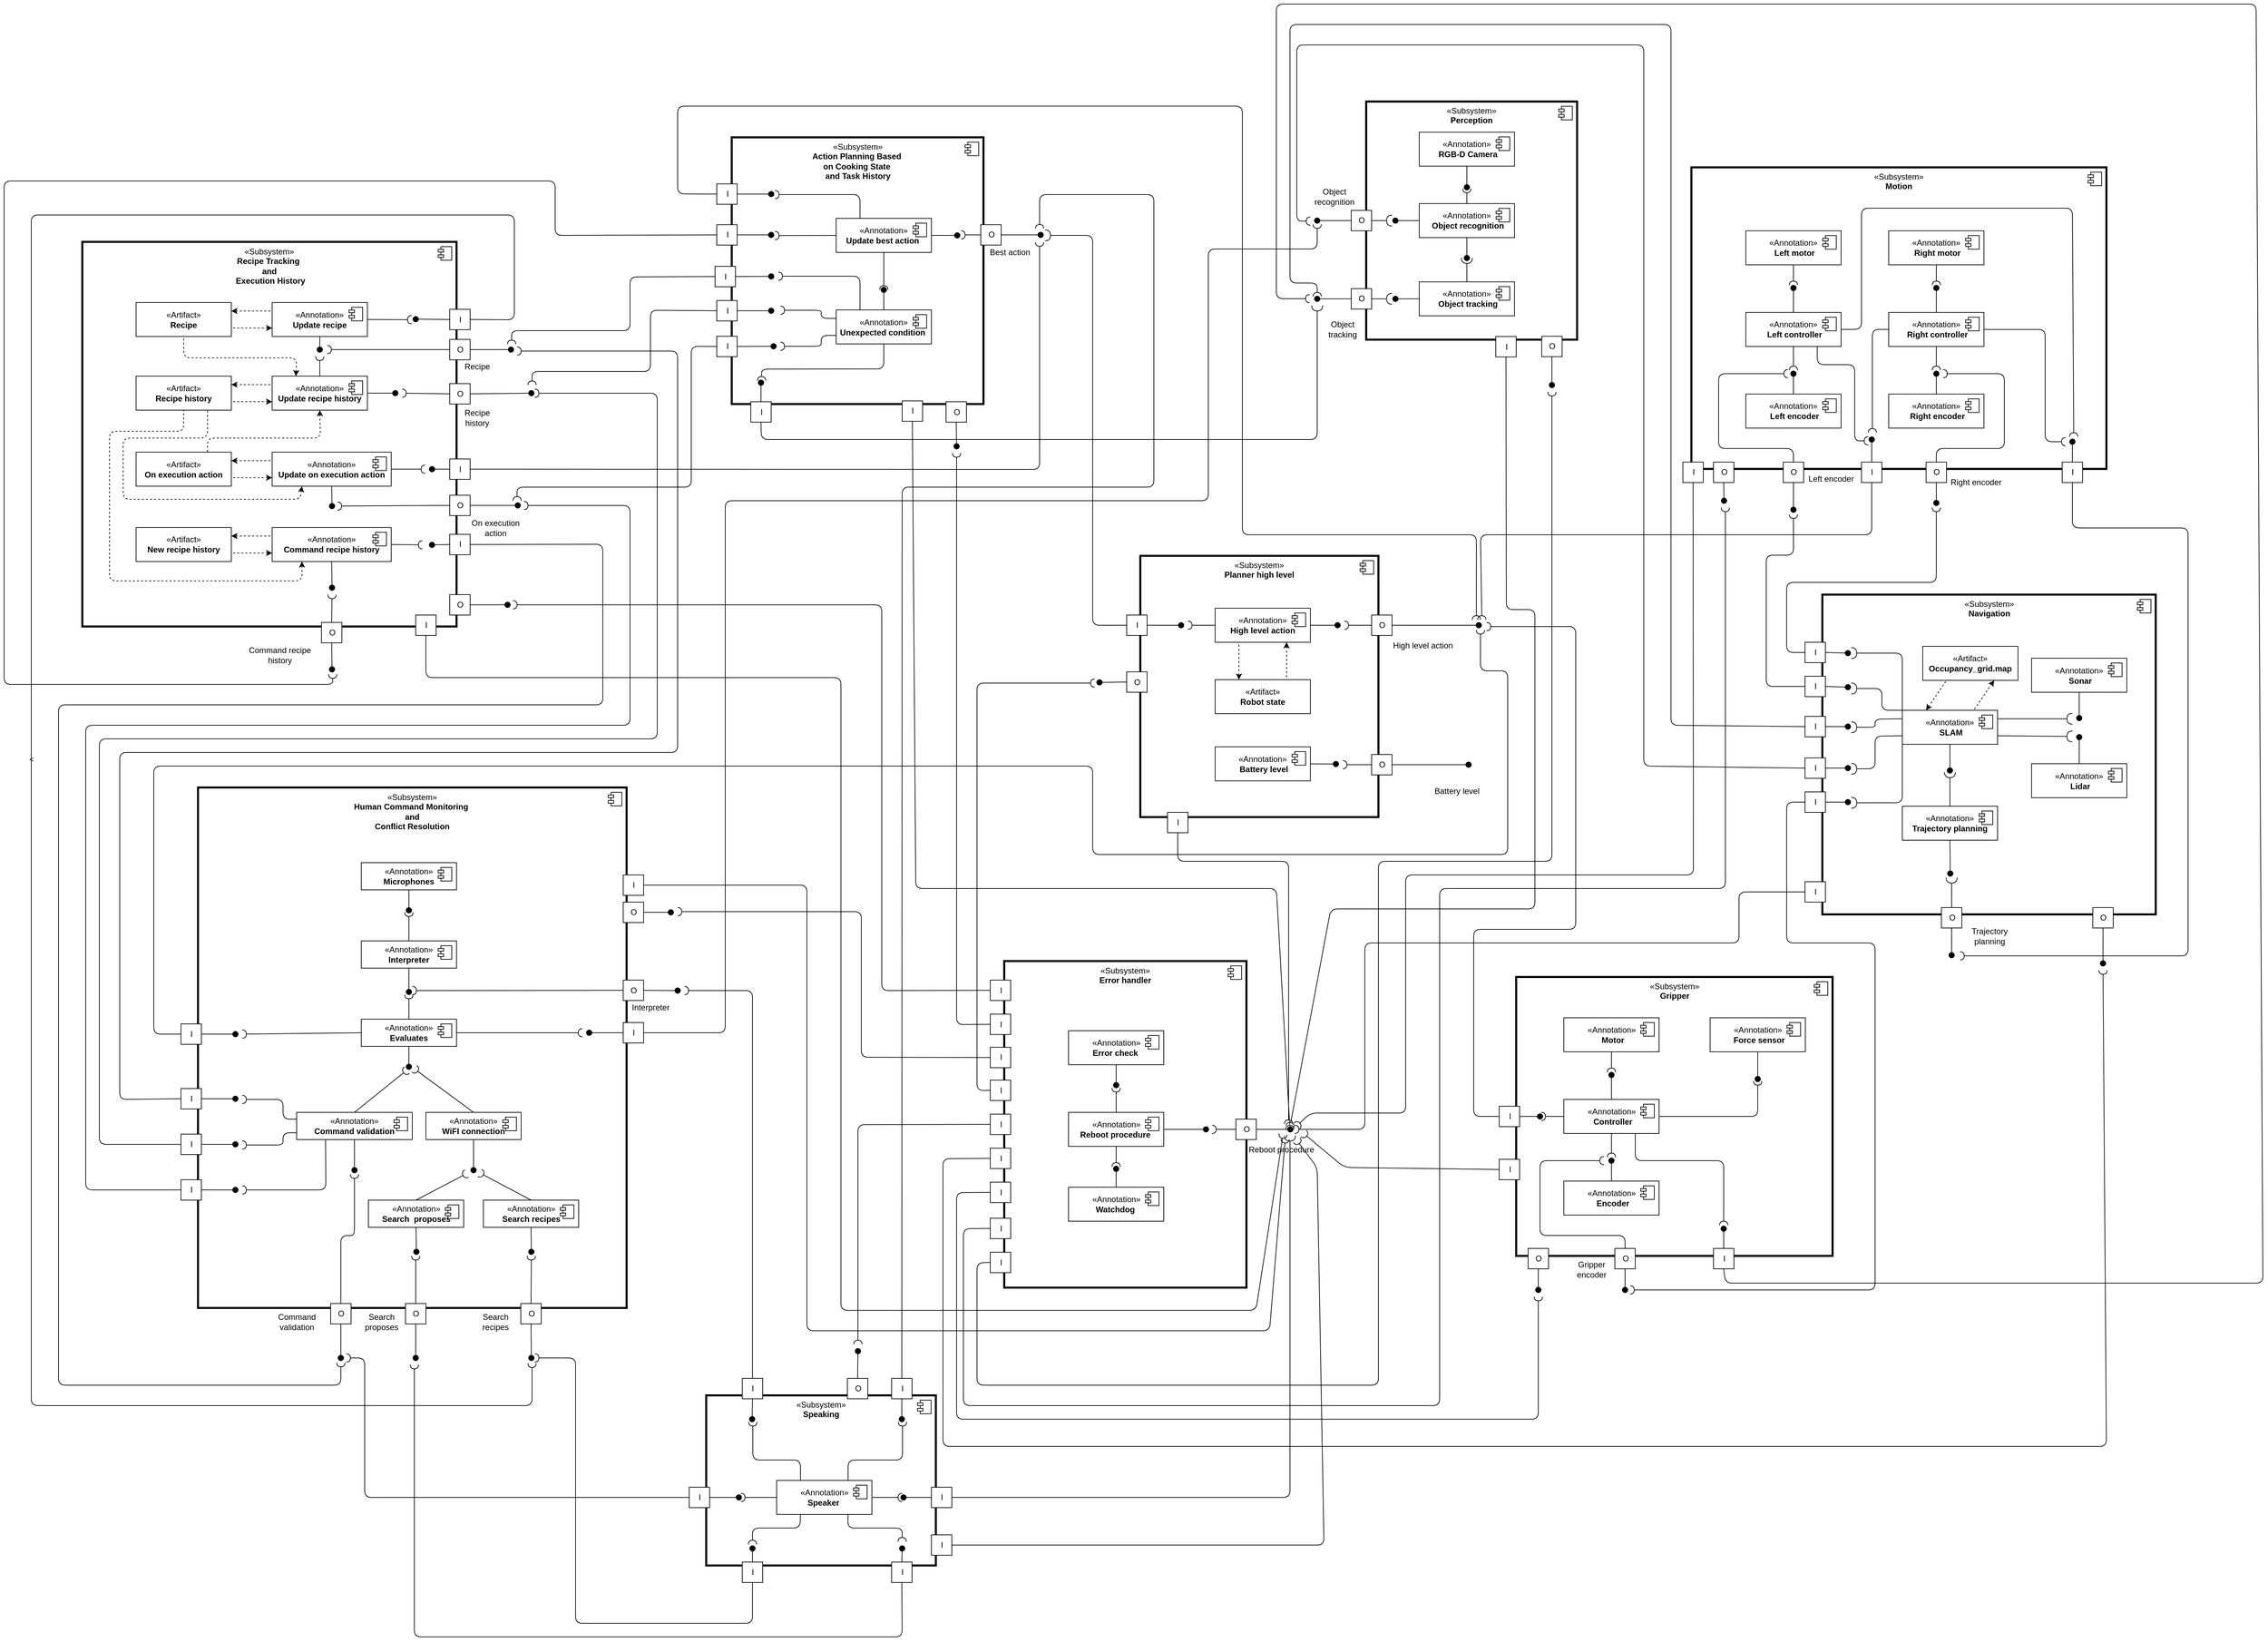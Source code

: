 <mxfile>
    <diagram id="O0Lhc3PN-vKbIEz-SpIt" name="Page-1">
        <mxGraphModel dx="7355" dy="5715" grid="1" gridSize="10" guides="1" tooltips="1" connect="1" arrows="1" fold="1" page="1" pageScale="1" pageWidth="1000" pageHeight="700" math="0" shadow="0">
            <root>
                <mxCell id="0"/>
                <mxCell id="1" parent="0"/>
                <mxCell id="180" value="«Subsystem»&lt;br&gt;&lt;div&gt;&lt;b&gt;Planner high level&lt;/b&gt;&lt;/div&gt;" style="html=1;dropTarget=0;whiteSpace=wrap;fillColor=none;align=center;verticalAlign=top;strokeWidth=3;" vertex="1" parent="1">
                    <mxGeometry x="930" y="271" width="350" height="384" as="geometry"/>
                </mxCell>
                <mxCell id="181" value="" style="shape=module;jettyWidth=8;jettyHeight=4;" vertex="1" parent="180">
                    <mxGeometry x="1" width="20" height="20" relative="1" as="geometry">
                        <mxPoint x="-27" y="7" as="offset"/>
                    </mxGeometry>
                </mxCell>
                <mxCell id="182" value="«Subsystem»&lt;br&gt;&lt;b&gt;Recipe Tracking&amp;nbsp;&lt;/b&gt;&lt;div&gt;&lt;b&gt;and&lt;/b&gt;&lt;div&gt;&lt;b&gt;&amp;nbsp;Execution History&lt;/b&gt;&lt;/div&gt;&lt;/div&gt;" style="html=1;dropTarget=0;whiteSpace=wrap;fillColor=none;align=center;verticalAlign=top;strokeWidth=3;" vertex="1" parent="1">
                    <mxGeometry x="-625" y="-190.5" width="550" height="565.37" as="geometry"/>
                </mxCell>
                <mxCell id="183" value="" style="shape=module;jettyWidth=8;jettyHeight=4;" vertex="1" parent="182">
                    <mxGeometry x="1" width="20" height="20" relative="1" as="geometry">
                        <mxPoint x="-27" y="7" as="offset"/>
                    </mxGeometry>
                </mxCell>
                <mxCell id="184" value="«Subsystem»&lt;br&gt;&lt;div&gt;&lt;b&gt;Action Planning Based&amp;nbsp;&lt;/b&gt;&lt;/div&gt;&lt;div&gt;&lt;b&gt;on Cooking State&amp;nbsp;&lt;/b&gt;&lt;/div&gt;&lt;div&gt;&lt;b&gt;and Task History&lt;/b&gt;&lt;/div&gt;" style="html=1;dropTarget=0;whiteSpace=wrap;fillColor=none;align=center;verticalAlign=top;strokeWidth=3;" vertex="1" parent="1">
                    <mxGeometry x="329.5" y="-344.13" width="370" height="392" as="geometry"/>
                </mxCell>
                <mxCell id="185" value="" style="shape=module;jettyWidth=8;jettyHeight=4;" vertex="1" parent="184">
                    <mxGeometry x="1" width="20" height="20" relative="1" as="geometry">
                        <mxPoint x="-27" y="7" as="offset"/>
                    </mxGeometry>
                </mxCell>
                <mxCell id="186" value="«Subsystem»&lt;br&gt;&lt;b&gt;Human Command Monitoring&amp;nbsp;&lt;/b&gt;&lt;div&gt;&lt;b&gt;and&lt;/b&gt;&lt;/div&gt;&lt;div&gt;&lt;b&gt;Conflict Resolution&lt;/b&gt;&lt;/div&gt;" style="html=1;dropTarget=0;whiteSpace=wrap;fillColor=none;align=center;verticalAlign=top;strokeWidth=3;" vertex="1" parent="1">
                    <mxGeometry x="-455" y="611.5" width="630" height="765" as="geometry"/>
                </mxCell>
                <mxCell id="187" value="" style="shape=module;jettyWidth=8;jettyHeight=4;" vertex="1" parent="186">
                    <mxGeometry x="1" width="20" height="20" relative="1" as="geometry">
                        <mxPoint x="-27" y="7" as="offset"/>
                    </mxGeometry>
                </mxCell>
                <mxCell id="188" value="«Annotation»&lt;br&gt;&lt;b&gt;Microphones&lt;/b&gt;" style="html=1;dropTarget=0;whiteSpace=wrap;" vertex="1" parent="1">
                    <mxGeometry x="-215" y="722" width="140" height="40" as="geometry"/>
                </mxCell>
                <mxCell id="189" value="" style="shape=module;jettyWidth=8;jettyHeight=4;" vertex="1" parent="188">
                    <mxGeometry x="1" width="20" height="20" relative="1" as="geometry">
                        <mxPoint x="-27" y="7" as="offset"/>
                    </mxGeometry>
                </mxCell>
                <mxCell id="190" value="«Annotation»&lt;br&gt;&lt;b&gt;Interpreter&lt;/b&gt;" style="html=1;dropTarget=0;whiteSpace=wrap;" vertex="1" parent="1">
                    <mxGeometry x="-215" y="837" width="140" height="40" as="geometry"/>
                </mxCell>
                <mxCell id="191" value="" style="shape=module;jettyWidth=8;jettyHeight=4;" vertex="1" parent="190">
                    <mxGeometry x="1" width="20" height="20" relative="1" as="geometry">
                        <mxPoint x="-27" y="7" as="offset"/>
                    </mxGeometry>
                </mxCell>
                <mxCell id="192" value="«Annotation»&lt;br&gt;&lt;b&gt;Evaluates&lt;/b&gt;" style="html=1;dropTarget=0;whiteSpace=wrap;" vertex="1" parent="1">
                    <mxGeometry x="-215" y="952" width="140" height="40" as="geometry"/>
                </mxCell>
                <mxCell id="193" value="" style="shape=module;jettyWidth=8;jettyHeight=4;" vertex="1" parent="192">
                    <mxGeometry x="1" width="20" height="20" relative="1" as="geometry">
                        <mxPoint x="-27" y="7" as="offset"/>
                    </mxGeometry>
                </mxCell>
                <mxCell id="194" value="«Annotation»&lt;br&gt;&lt;b&gt;Update recipe history &lt;br&gt;&lt;/b&gt;" style="html=1;dropTarget=0;whiteSpace=wrap;" vertex="1" parent="1">
                    <mxGeometry x="-346" y="6.87" width="140" height="50" as="geometry"/>
                </mxCell>
                <mxCell id="195" value="" style="shape=module;jettyWidth=8;jettyHeight=4;" vertex="1" parent="194">
                    <mxGeometry x="1" width="20" height="20" relative="1" as="geometry">
                        <mxPoint x="-27" y="7" as="offset"/>
                    </mxGeometry>
                </mxCell>
                <mxCell id="196" value="«Annotation»&lt;br&gt;&lt;b&gt;Update best action&amp;nbsp;&lt;/b&gt;" style="html=1;dropTarget=0;whiteSpace=wrap;" vertex="1" parent="1">
                    <mxGeometry x="483" y="-225" width="140" height="50" as="geometry"/>
                </mxCell>
                <mxCell id="197" value="" style="shape=module;jettyWidth=8;jettyHeight=4;" vertex="1" parent="196">
                    <mxGeometry x="1" width="20" height="20" relative="1" as="geometry">
                        <mxPoint x="-27" y="7" as="offset"/>
                    </mxGeometry>
                </mxCell>
                <mxCell id="198" value="«Subsystem»&lt;br&gt;&lt;div&gt;&lt;b&gt;Perception&lt;/b&gt;&lt;/div&gt;&lt;div&gt;&lt;b&gt;&lt;br&gt;&lt;/b&gt;&lt;/div&gt;" style="html=1;dropTarget=0;whiteSpace=wrap;fillColor=none;align=center;verticalAlign=top;strokeWidth=3;" vertex="1" parent="1">
                    <mxGeometry x="1262" y="-396.75" width="310" height="350" as="geometry"/>
                </mxCell>
                <mxCell id="199" value="" style="shape=module;jettyWidth=8;jettyHeight=4;" vertex="1" parent="198">
                    <mxGeometry x="1" width="20" height="20" relative="1" as="geometry">
                        <mxPoint x="-27" y="7" as="offset"/>
                    </mxGeometry>
                </mxCell>
                <mxCell id="200" value="«Annotation»&lt;br&gt;&lt;b&gt;&amp;nbsp;RGB-D Camera&lt;/b&gt;" style="html=1;dropTarget=0;whiteSpace=wrap;" vertex="1" parent="1">
                    <mxGeometry x="1340" y="-351.75" width="140" height="50" as="geometry"/>
                </mxCell>
                <mxCell id="201" value="" style="shape=module;jettyWidth=8;jettyHeight=4;" vertex="1" parent="200">
                    <mxGeometry x="1" width="20" height="20" relative="1" as="geometry">
                        <mxPoint x="-27" y="7" as="offset"/>
                    </mxGeometry>
                </mxCell>
                <mxCell id="202" value="" style="edgeStyle=none;html=1;endArrow=oval;endFill=1;endSize=8;" edge="1" parent="1" source="203">
                    <mxGeometry relative="1" as="geometry">
                        <mxPoint x="1410" y="-166.75" as="targetPoint"/>
                    </mxGeometry>
                </mxCell>
                <mxCell id="203" value="«Annotation»&lt;br&gt;&lt;b&gt;&amp;nbsp;Object recognition&lt;/b&gt;" style="html=1;dropTarget=0;whiteSpace=wrap;" vertex="1" parent="1">
                    <mxGeometry x="1340" y="-246.75" width="140" height="50" as="geometry"/>
                </mxCell>
                <mxCell id="204" value="" style="shape=module;jettyWidth=8;jettyHeight=4;" vertex="1" parent="203">
                    <mxGeometry x="1" width="20" height="20" relative="1" as="geometry">
                        <mxPoint x="-27" y="7" as="offset"/>
                    </mxGeometry>
                </mxCell>
                <mxCell id="205" value="«Subsystem»&lt;br&gt;&lt;div&gt;&lt;b&gt;Navigation&lt;/b&gt;&lt;/div&gt;&lt;div&gt;&lt;b&gt;&lt;br&gt;&lt;/b&gt;&lt;/div&gt;" style="html=1;dropTarget=0;whiteSpace=wrap;fillColor=none;align=center;verticalAlign=top;strokeWidth=3;" vertex="1" parent="1">
                    <mxGeometry x="1932.5" y="328" width="490" height="470" as="geometry"/>
                </mxCell>
                <mxCell id="206" value="" style="shape=module;jettyWidth=8;jettyHeight=4;" vertex="1" parent="205">
                    <mxGeometry x="1" width="20" height="20" relative="1" as="geometry">
                        <mxPoint x="-27" y="7" as="offset"/>
                    </mxGeometry>
                </mxCell>
                <mxCell id="207" value="«Annotation»&lt;br&gt;&lt;b&gt;&amp;nbsp;SLAM&lt;/b&gt;" style="html=1;dropTarget=0;whiteSpace=wrap;" vertex="1" parent="1">
                    <mxGeometry x="2050" y="498" width="140" height="50" as="geometry"/>
                </mxCell>
                <mxCell id="208" value="" style="shape=module;jettyWidth=8;jettyHeight=4;" vertex="1" parent="207">
                    <mxGeometry x="1" width="20" height="20" relative="1" as="geometry">
                        <mxPoint x="-27" y="7" as="offset"/>
                    </mxGeometry>
                </mxCell>
                <mxCell id="209" value="«Subsystem»&lt;br&gt;&lt;div&gt;&lt;b&gt;Gripper&lt;/b&gt;&lt;/div&gt;&lt;div&gt;&lt;b&gt;&lt;br&gt;&lt;/b&gt;&lt;/div&gt;" style="html=1;dropTarget=0;whiteSpace=wrap;fillColor=none;align=center;verticalAlign=top;strokeWidth=3;" vertex="1" parent="1">
                    <mxGeometry x="1482.5" y="890" width="465" height="410" as="geometry"/>
                </mxCell>
                <mxCell id="210" value="" style="shape=module;jettyWidth=8;jettyHeight=4;" vertex="1" parent="209">
                    <mxGeometry x="1" width="20" height="20" relative="1" as="geometry">
                        <mxPoint x="-27" y="7" as="offset"/>
                    </mxGeometry>
                </mxCell>
                <mxCell id="211" value="«Annotation»&lt;br&gt;&lt;b&gt;&amp;nbsp;Force sensor&lt;/b&gt;" style="html=1;dropTarget=0;whiteSpace=wrap;" vertex="1" parent="1">
                    <mxGeometry x="1767.5" y="950" width="140" height="50" as="geometry"/>
                </mxCell>
                <mxCell id="212" value="" style="shape=module;jettyWidth=8;jettyHeight=4;" vertex="1" parent="211">
                    <mxGeometry x="1" width="20" height="20" relative="1" as="geometry">
                        <mxPoint x="-27" y="7" as="offset"/>
                    </mxGeometry>
                </mxCell>
                <mxCell id="213" value="«Annotation»&lt;br&gt;&lt;b&gt;&amp;nbsp;Sonar&lt;/b&gt;" style="html=1;dropTarget=0;whiteSpace=wrap;" vertex="1" parent="1">
                    <mxGeometry x="2240" y="421.5" width="140" height="50" as="geometry"/>
                </mxCell>
                <mxCell id="214" value="" style="shape=module;jettyWidth=8;jettyHeight=4;" vertex="1" parent="213">
                    <mxGeometry x="1" width="20" height="20" relative="1" as="geometry">
                        <mxPoint x="-27" y="7" as="offset"/>
                    </mxGeometry>
                </mxCell>
                <mxCell id="215" value="«Annotation»&lt;br&gt;&lt;b&gt;&amp;nbsp;Lidar&lt;/b&gt;" style="html=1;dropTarget=0;whiteSpace=wrap;" vertex="1" parent="1">
                    <mxGeometry x="2240" y="576.5" width="140" height="50" as="geometry"/>
                </mxCell>
                <mxCell id="216" value="" style="shape=module;jettyWidth=8;jettyHeight=4;" vertex="1" parent="215">
                    <mxGeometry x="1" width="20" height="20" relative="1" as="geometry">
                        <mxPoint x="-27" y="7" as="offset"/>
                    </mxGeometry>
                </mxCell>
                <mxCell id="217" value="«Subsystem»&lt;br&gt;&lt;div&gt;&lt;b&gt;Motion&lt;/b&gt;&lt;/div&gt;&lt;div&gt;&lt;b&gt;&lt;br&gt;&lt;/b&gt;&lt;/div&gt;" style="html=1;dropTarget=0;whiteSpace=wrap;fillColor=none;align=center;verticalAlign=top;strokeWidth=3;" vertex="1" parent="1">
                    <mxGeometry x="1740" y="-300" width="610" height="443.25" as="geometry"/>
                </mxCell>
                <mxCell id="218" value="" style="shape=module;jettyWidth=8;jettyHeight=4;" vertex="1" parent="217">
                    <mxGeometry x="1" width="20" height="20" relative="1" as="geometry">
                        <mxPoint x="-27" y="7" as="offset"/>
                    </mxGeometry>
                </mxCell>
                <mxCell id="219" value="«Annotation»&lt;br&gt;&lt;b&gt;&amp;nbsp;Battery level&lt;/b&gt;" style="html=1;dropTarget=0;whiteSpace=wrap;" vertex="1" parent="1">
                    <mxGeometry x="1040" y="551.75" width="140" height="50" as="geometry"/>
                </mxCell>
                <mxCell id="220" value="" style="shape=module;jettyWidth=8;jettyHeight=4;" vertex="1" parent="219">
                    <mxGeometry x="1" width="20" height="20" relative="1" as="geometry">
                        <mxPoint x="-27" y="7" as="offset"/>
                    </mxGeometry>
                </mxCell>
                <mxCell id="221" value="«Annotation»&lt;br&gt;&lt;b&gt;&amp;nbsp;Trajectory planning&amp;nbsp;&lt;/b&gt;" style="html=1;dropTarget=0;whiteSpace=wrap;" vertex="1" parent="1">
                    <mxGeometry x="2050" y="639" width="140" height="50" as="geometry"/>
                </mxCell>
                <mxCell id="222" value="" style="shape=module;jettyWidth=8;jettyHeight=4;" vertex="1" parent="221">
                    <mxGeometry x="1" width="20" height="20" relative="1" as="geometry">
                        <mxPoint x="-27" y="7" as="offset"/>
                    </mxGeometry>
                </mxCell>
                <mxCell id="223" value="«Annotation»&lt;br&gt;&lt;b&gt;&amp;nbsp;Motor&lt;/b&gt;" style="html=1;dropTarget=0;whiteSpace=wrap;" vertex="1" parent="1">
                    <mxGeometry x="1552.5" y="950" width="140" height="50" as="geometry"/>
                </mxCell>
                <mxCell id="224" value="" style="shape=module;jettyWidth=8;jettyHeight=4;" vertex="1" parent="223">
                    <mxGeometry x="1" width="20" height="20" relative="1" as="geometry">
                        <mxPoint x="-27" y="7" as="offset"/>
                    </mxGeometry>
                </mxCell>
                <mxCell id="225" value="«Annotation»&lt;br&gt;&lt;b&gt;&amp;nbsp;Encoder&lt;/b&gt;" style="html=1;dropTarget=0;whiteSpace=wrap;" vertex="1" parent="1">
                    <mxGeometry x="1552.5" y="1190" width="140" height="50" as="geometry"/>
                </mxCell>
                <mxCell id="226" value="" style="shape=module;jettyWidth=8;jettyHeight=4;" vertex="1" parent="225">
                    <mxGeometry x="1" width="20" height="20" relative="1" as="geometry">
                        <mxPoint x="-27" y="7" as="offset"/>
                    </mxGeometry>
                </mxCell>
                <mxCell id="227" value="«Subsystem»&lt;br&gt;&lt;div&gt;&lt;b&gt;Speaking&lt;/b&gt;&lt;/div&gt;" style="html=1;dropTarget=0;whiteSpace=wrap;fillColor=none;align=center;verticalAlign=top;strokeWidth=3;" vertex="1" parent="1">
                    <mxGeometry x="292" y="1505" width="337.5" height="250" as="geometry"/>
                </mxCell>
                <mxCell id="228" value="" style="shape=module;jettyWidth=8;jettyHeight=4;" vertex="1" parent="227">
                    <mxGeometry x="1" width="20" height="20" relative="1" as="geometry">
                        <mxPoint x="-27" y="7" as="offset"/>
                    </mxGeometry>
                </mxCell>
                <mxCell id="229" value="«Annotation»&lt;br&gt;&lt;b&gt;Speaker&amp;nbsp;&lt;/b&gt;" style="html=1;dropTarget=0;whiteSpace=wrap;" vertex="1" parent="1">
                    <mxGeometry x="395.5" y="1630" width="140" height="50" as="geometry"/>
                </mxCell>
                <mxCell id="230" value="" style="shape=module;jettyWidth=8;jettyHeight=4;" vertex="1" parent="229">
                    <mxGeometry x="1" width="20" height="20" relative="1" as="geometry">
                        <mxPoint x="-27" y="7" as="offset"/>
                    </mxGeometry>
                </mxCell>
                <mxCell id="231" value="«Annotation»&lt;br&gt;&lt;b&gt;Update recipe&lt;/b&gt;" style="html=1;dropTarget=0;whiteSpace=wrap;" vertex="1" parent="1">
                    <mxGeometry x="-346" y="-101.38" width="140" height="50" as="geometry"/>
                </mxCell>
                <mxCell id="232" value="" style="shape=module;jettyWidth=8;jettyHeight=4;" vertex="1" parent="231">
                    <mxGeometry x="1" width="20" height="20" relative="1" as="geometry">
                        <mxPoint x="-27" y="7" as="offset"/>
                    </mxGeometry>
                </mxCell>
                <mxCell id="233" value="" style="html=1;verticalAlign=bottom;labelBackgroundColor=none;endArrow=oval;endFill=1;endSize=8;exitX=0.5;exitY=1;exitDx=0;exitDy=0;" edge="1" parent="1" source="188">
                    <mxGeometry width="160" relative="1" as="geometry">
                        <mxPoint x="-201" y="602" as="sourcePoint"/>
                        <mxPoint x="-145" y="792" as="targetPoint"/>
                        <Array as="points"/>
                    </mxGeometry>
                </mxCell>
                <mxCell id="234" value="" style="html=1;verticalAlign=bottom;labelBackgroundColor=none;endArrow=halfCircle;endFill=0;endSize=4;exitX=0.5;exitY=0;exitDx=0;exitDy=0;" edge="1" parent="1" source="190">
                    <mxGeometry width="160" relative="1" as="geometry">
                        <mxPoint x="-201" y="572" as="sourcePoint"/>
                        <mxPoint x="-145" y="795" as="targetPoint"/>
                        <Array as="points"/>
                    </mxGeometry>
                </mxCell>
                <mxCell id="235" value="" style="html=1;verticalAlign=bottom;labelBackgroundColor=none;endArrow=oval;endFill=1;endSize=8;exitX=0.5;exitY=1;exitDx=0;exitDy=0;" edge="1" parent="1" source="190">
                    <mxGeometry width="160" relative="1" as="geometry">
                        <mxPoint x="-161" y="897" as="sourcePoint"/>
                        <mxPoint x="-145" y="912" as="targetPoint"/>
                        <Array as="points"/>
                    </mxGeometry>
                </mxCell>
                <mxCell id="236" value="" style="html=1;verticalAlign=bottom;labelBackgroundColor=none;endArrow=halfCircle;endFill=0;endSize=4;exitX=0.5;exitY=0;exitDx=0;exitDy=0;" edge="1" parent="1" source="192">
                    <mxGeometry width="160" relative="1" as="geometry">
                        <mxPoint x="-101" y="952" as="sourcePoint"/>
                        <mxPoint x="-145" y="916" as="targetPoint"/>
                    </mxGeometry>
                </mxCell>
                <mxCell id="237" value="I" style="html=1;rounded=0;direction=west;flipV=1;flipH=0;" vertex="1" parent="1">
                    <mxGeometry x="307.5" y="-275.75" width="30" height="30" as="geometry"/>
                </mxCell>
                <mxCell id="238" value="O" style="html=1;rounded=0;direction=west;flipV=1;flipH=0;" vertex="1" parent="1">
                    <mxGeometry x="695.5" y="-215.75" width="30" height="30" as="geometry"/>
                </mxCell>
                <mxCell id="239" value="" style="html=1;verticalAlign=bottom;labelBackgroundColor=none;endArrow=halfCircle;endFill=0;endSize=4;exitX=1;exitY=0.5;exitDx=0;exitDy=0;" edge="1" parent="1" source="238">
                    <mxGeometry width="160" relative="1" as="geometry">
                        <mxPoint x="483" y="-195.5" as="sourcePoint"/>
                        <mxPoint x="666.5" y="-200.75" as="targetPoint"/>
                    </mxGeometry>
                </mxCell>
                <mxCell id="240" value="" style="html=1;verticalAlign=bottom;labelBackgroundColor=none;endArrow=oval;endFill=1;endSize=8;exitX=0;exitY=0.5;exitDx=0;exitDy=0;" edge="1" parent="1" source="238">
                    <mxGeometry width="160" relative="1" as="geometry">
                        <mxPoint x="623" y="-195.5" as="sourcePoint"/>
                        <mxPoint x="783.5" y="-200.75" as="targetPoint"/>
                        <Array as="points"/>
                    </mxGeometry>
                </mxCell>
                <mxCell id="241" value="" style="html=1;verticalAlign=bottom;labelBackgroundColor=none;endArrow=oval;endFill=1;endSize=8;exitX=0.5;exitY=1;exitDx=0;exitDy=0;" edge="1" parent="1" source="200">
                    <mxGeometry width="160" relative="1" as="geometry">
                        <mxPoint x="1200" y="-206.75" as="sourcePoint"/>
                        <mxPoint x="1410" y="-270.75" as="targetPoint"/>
                        <Array as="points"/>
                    </mxGeometry>
                </mxCell>
                <mxCell id="242" value="" style="html=1;verticalAlign=bottom;labelBackgroundColor=none;endArrow=halfCircle;endFill=0;endSize=4;exitX=0.5;exitY=0;exitDx=0;exitDy=0;" edge="1" parent="1" source="203">
                    <mxGeometry width="160" relative="1" as="geometry">
                        <mxPoint x="1170" y="-206.75" as="sourcePoint"/>
                        <mxPoint x="1410" y="-268.75" as="targetPoint"/>
                    </mxGeometry>
                </mxCell>
                <mxCell id="243" value="«Annotation»&lt;br&gt;&lt;b&gt;&amp;nbsp;Controller&lt;/b&gt;" style="html=1;dropTarget=0;whiteSpace=wrap;" vertex="1" parent="1">
                    <mxGeometry x="1552.5" y="1070" width="140" height="50" as="geometry"/>
                </mxCell>
                <mxCell id="244" value="" style="shape=module;jettyWidth=8;jettyHeight=4;" vertex="1" parent="243">
                    <mxGeometry x="1" width="20" height="20" relative="1" as="geometry">
                        <mxPoint x="-27" y="7" as="offset"/>
                    </mxGeometry>
                </mxCell>
                <mxCell id="245" value="" style="html=1;verticalAlign=bottom;labelBackgroundColor=none;endArrow=oval;endFill=1;endSize=8;exitX=0.5;exitY=0;exitDx=0;exitDy=0;" edge="1" parent="1" source="225">
                    <mxGeometry width="160" relative="1" as="geometry">
                        <mxPoint x="1317.5" y="1115" as="sourcePoint"/>
                        <mxPoint x="1622.5" y="1160" as="targetPoint"/>
                        <Array as="points"/>
                    </mxGeometry>
                </mxCell>
                <mxCell id="246" value="" style="html=1;verticalAlign=bottom;labelBackgroundColor=none;endArrow=halfCircle;endFill=0;endSize=4;exitX=0.5;exitY=1;exitDx=0;exitDy=0;" edge="1" parent="1" source="243">
                    <mxGeometry width="160" relative="1" as="geometry">
                        <mxPoint x="1147.5" y="1125" as="sourcePoint"/>
                        <mxPoint x="1622.5" y="1155" as="targetPoint"/>
                    </mxGeometry>
                </mxCell>
                <mxCell id="247" value="" style="html=1;verticalAlign=bottom;labelBackgroundColor=none;endArrow=oval;endFill=1;endSize=8;exitX=0.5;exitY=0;exitDx=0;exitDy=0;" edge="1" parent="1" source="243">
                    <mxGeometry width="160" relative="1" as="geometry">
                        <mxPoint x="1632.5" y="1200" as="sourcePoint"/>
                        <mxPoint x="1622.5" y="1034" as="targetPoint"/>
                        <Array as="points"/>
                    </mxGeometry>
                </mxCell>
                <mxCell id="248" value="" style="html=1;verticalAlign=bottom;labelBackgroundColor=none;endArrow=halfCircle;endFill=0;endSize=4;exitX=0.5;exitY=1;exitDx=0;exitDy=0;" edge="1" parent="1" source="223">
                    <mxGeometry width="160" relative="1" as="geometry">
                        <mxPoint x="1632.5" y="1130" as="sourcePoint"/>
                        <mxPoint x="1622.5" y="1030" as="targetPoint"/>
                    </mxGeometry>
                </mxCell>
                <mxCell id="249" value="" style="html=1;verticalAlign=bottom;labelBackgroundColor=none;endArrow=oval;endFill=1;endSize=8;exitX=0.5;exitY=1;exitDx=0;exitDy=0;" edge="1" parent="1" source="211">
                    <mxGeometry width="160" relative="1" as="geometry">
                        <mxPoint x="1632.5" y="1080" as="sourcePoint"/>
                        <mxPoint x="1837.5" y="1040" as="targetPoint"/>
                        <Array as="points"/>
                    </mxGeometry>
                </mxCell>
                <mxCell id="250" value="" style="html=1;verticalAlign=bottom;labelBackgroundColor=none;endArrow=halfCircle;endFill=0;endSize=4;exitX=1;exitY=0.5;exitDx=0;exitDy=0;" edge="1" parent="1" source="243">
                    <mxGeometry width="160" relative="1" as="geometry">
                        <mxPoint x="1632.5" y="1130" as="sourcePoint"/>
                        <mxPoint x="1837.5" y="1043" as="targetPoint"/>
                        <Array as="points">
                            <mxPoint x="1837.5" y="1095"/>
                        </Array>
                    </mxGeometry>
                </mxCell>
                <mxCell id="251" value="O" style="html=1;rounded=0;direction=west;flipV=1;flipH=0;" vertex="1" parent="1">
                    <mxGeometry x="1627.5" y="1289" width="30" height="30" as="geometry"/>
                </mxCell>
                <mxCell id="252" value="I" style="html=1;rounded=0;direction=west;flipV=1;flipH=0;" vertex="1" parent="1">
                    <mxGeometry x="1772.5" y="1289" width="30" height="30" as="geometry"/>
                </mxCell>
                <mxCell id="253" value="" style="html=1;verticalAlign=bottom;labelBackgroundColor=none;endArrow=halfCircle;endFill=0;endSize=4;exitX=0.5;exitY=1;exitDx=0;exitDy=0;" edge="1" parent="1" source="251">
                    <mxGeometry width="160" relative="1" as="geometry">
                        <mxPoint x="1632.5" y="1130" as="sourcePoint"/>
                        <mxPoint x="1611.5" y="1160" as="targetPoint"/>
                        <Array as="points">
                            <mxPoint x="1642.5" y="1270"/>
                            <mxPoint x="1517.5" y="1270"/>
                            <mxPoint x="1517.5" y="1160"/>
                        </Array>
                    </mxGeometry>
                </mxCell>
                <mxCell id="254" value="" style="html=1;verticalAlign=bottom;labelBackgroundColor=none;endArrow=oval;endFill=1;endSize=8;exitX=0.5;exitY=0;exitDx=0;exitDy=0;" edge="1" parent="1" source="251">
                    <mxGeometry width="160" relative="1" as="geometry">
                        <mxPoint x="1632.5" y="1200" as="sourcePoint"/>
                        <mxPoint x="1642.5" y="1350" as="targetPoint"/>
                        <Array as="points"/>
                    </mxGeometry>
                </mxCell>
                <mxCell id="255" value="" style="html=1;verticalAlign=bottom;labelBackgroundColor=none;endArrow=oval;endFill=1;endSize=8;exitX=0.5;exitY=1;exitDx=0;exitDy=0;" edge="1" parent="1" source="252">
                    <mxGeometry width="160" relative="1" as="geometry">
                        <mxPoint x="1632.5" y="1200" as="sourcePoint"/>
                        <mxPoint x="1787.5" y="1260" as="targetPoint"/>
                        <Array as="points"/>
                    </mxGeometry>
                </mxCell>
                <mxCell id="256" value="" style="html=1;verticalAlign=bottom;labelBackgroundColor=none;endArrow=halfCircle;endFill=0;endSize=4;exitX=0.75;exitY=1;exitDx=0;exitDy=0;" edge="1" parent="1" source="243">
                    <mxGeometry width="160" relative="1" as="geometry">
                        <mxPoint x="1632.5" y="1130" as="sourcePoint"/>
                        <mxPoint x="1787.5" y="1255" as="targetPoint"/>
                        <Array as="points">
                            <mxPoint x="1657.5" y="1160"/>
                            <mxPoint x="1787.5" y="1160"/>
                        </Array>
                    </mxGeometry>
                </mxCell>
                <mxCell id="257" value="«Annotation»&lt;br&gt;&lt;b&gt;&amp;nbsp;Left motor&lt;/b&gt;" style="html=1;dropTarget=0;whiteSpace=wrap;" vertex="1" parent="1">
                    <mxGeometry x="1820" y="-206.75" width="140" height="50" as="geometry"/>
                </mxCell>
                <mxCell id="258" value="" style="shape=module;jettyWidth=8;jettyHeight=4;" vertex="1" parent="257">
                    <mxGeometry x="1" width="20" height="20" relative="1" as="geometry">
                        <mxPoint x="-27" y="7" as="offset"/>
                    </mxGeometry>
                </mxCell>
                <mxCell id="259" value="«Annotation»&lt;br&gt;&lt;b&gt;&amp;nbsp;Left encoder&lt;/b&gt;" style="html=1;dropTarget=0;whiteSpace=wrap;" vertex="1" parent="1">
                    <mxGeometry x="1820" y="33.25" width="140" height="50" as="geometry"/>
                </mxCell>
                <mxCell id="260" value="" style="shape=module;jettyWidth=8;jettyHeight=4;" vertex="1" parent="259">
                    <mxGeometry x="1" width="20" height="20" relative="1" as="geometry">
                        <mxPoint x="-27" y="7" as="offset"/>
                    </mxGeometry>
                </mxCell>
                <mxCell id="261" value="«Annotation»&lt;br&gt;&lt;b&gt;&amp;nbsp;Left controller&lt;/b&gt;" style="html=1;dropTarget=0;whiteSpace=wrap;" vertex="1" parent="1">
                    <mxGeometry x="1820" y="-86.75" width="140" height="50" as="geometry"/>
                </mxCell>
                <mxCell id="262" value="" style="shape=module;jettyWidth=8;jettyHeight=4;" vertex="1" parent="261">
                    <mxGeometry x="1" width="20" height="20" relative="1" as="geometry">
                        <mxPoint x="-27" y="7" as="offset"/>
                    </mxGeometry>
                </mxCell>
                <mxCell id="263" value="" style="html=1;verticalAlign=bottom;labelBackgroundColor=none;endArrow=oval;endFill=1;endSize=8;exitX=0.5;exitY=0;exitDx=0;exitDy=0;" edge="1" parent="1" source="259">
                    <mxGeometry width="160" relative="1" as="geometry">
                        <mxPoint x="1585" y="-41.75" as="sourcePoint"/>
                        <mxPoint x="1890" y="3.25" as="targetPoint"/>
                        <Array as="points"/>
                    </mxGeometry>
                </mxCell>
                <mxCell id="264" value="" style="html=1;verticalAlign=bottom;labelBackgroundColor=none;endArrow=halfCircle;endFill=0;endSize=4;exitX=0.5;exitY=1;exitDx=0;exitDy=0;" edge="1" parent="1" source="261">
                    <mxGeometry width="160" relative="1" as="geometry">
                        <mxPoint x="1415" y="-31.75" as="sourcePoint"/>
                        <mxPoint x="1890" y="-1.75" as="targetPoint"/>
                    </mxGeometry>
                </mxCell>
                <mxCell id="265" value="" style="html=1;verticalAlign=bottom;labelBackgroundColor=none;endArrow=oval;endFill=1;endSize=8;exitX=0.5;exitY=0;exitDx=0;exitDy=0;" edge="1" parent="1" source="261">
                    <mxGeometry width="160" relative="1" as="geometry">
                        <mxPoint x="1900" y="43.25" as="sourcePoint"/>
                        <mxPoint x="1890" y="-122.75" as="targetPoint"/>
                        <Array as="points"/>
                    </mxGeometry>
                </mxCell>
                <mxCell id="266" value="" style="html=1;verticalAlign=bottom;labelBackgroundColor=none;endArrow=halfCircle;endFill=0;endSize=4;exitX=0.5;exitY=1;exitDx=0;exitDy=0;" edge="1" parent="1" source="257">
                    <mxGeometry width="160" relative="1" as="geometry">
                        <mxPoint x="1900" y="-26.75" as="sourcePoint"/>
                        <mxPoint x="1890" y="-126.75" as="targetPoint"/>
                    </mxGeometry>
                </mxCell>
                <mxCell id="267" value="«Annotation»&lt;br&gt;&lt;b&gt;&amp;nbsp;Right motor&lt;/b&gt;" style="html=1;dropTarget=0;whiteSpace=wrap;" vertex="1" parent="1">
                    <mxGeometry x="2030" y="-206.75" width="140" height="50" as="geometry"/>
                </mxCell>
                <mxCell id="268" value="" style="shape=module;jettyWidth=8;jettyHeight=4;" vertex="1" parent="267">
                    <mxGeometry x="1" width="20" height="20" relative="1" as="geometry">
                        <mxPoint x="-27" y="7" as="offset"/>
                    </mxGeometry>
                </mxCell>
                <mxCell id="269" value="«Annotation»&lt;br&gt;&lt;b&gt;&amp;nbsp;Right encoder&lt;/b&gt;" style="html=1;dropTarget=0;whiteSpace=wrap;" vertex="1" parent="1">
                    <mxGeometry x="2030" y="33.25" width="140" height="50" as="geometry"/>
                </mxCell>
                <mxCell id="270" value="" style="shape=module;jettyWidth=8;jettyHeight=4;" vertex="1" parent="269">
                    <mxGeometry x="1" width="20" height="20" relative="1" as="geometry">
                        <mxPoint x="-27" y="7" as="offset"/>
                    </mxGeometry>
                </mxCell>
                <mxCell id="271" value="«Annotation»&lt;br&gt;&lt;b&gt;&amp;nbsp;Right controller&lt;/b&gt;" style="html=1;dropTarget=0;whiteSpace=wrap;" vertex="1" parent="1">
                    <mxGeometry x="2030" y="-86.75" width="140" height="50" as="geometry"/>
                </mxCell>
                <mxCell id="272" value="" style="shape=module;jettyWidth=8;jettyHeight=4;" vertex="1" parent="271">
                    <mxGeometry x="1" width="20" height="20" relative="1" as="geometry">
                        <mxPoint x="-27" y="7" as="offset"/>
                    </mxGeometry>
                </mxCell>
                <mxCell id="273" value="" style="html=1;verticalAlign=bottom;labelBackgroundColor=none;endArrow=oval;endFill=1;endSize=8;exitX=0.5;exitY=0;exitDx=0;exitDy=0;" edge="1" parent="1" source="269">
                    <mxGeometry width="160" relative="1" as="geometry">
                        <mxPoint x="1795" y="-41.75" as="sourcePoint"/>
                        <mxPoint x="2100" y="3.25" as="targetPoint"/>
                        <Array as="points"/>
                    </mxGeometry>
                </mxCell>
                <mxCell id="274" value="" style="html=1;verticalAlign=bottom;labelBackgroundColor=none;endArrow=halfCircle;endFill=0;endSize=4;exitX=0.5;exitY=1;exitDx=0;exitDy=0;" edge="1" parent="1" source="271">
                    <mxGeometry width="160" relative="1" as="geometry">
                        <mxPoint x="1625" y="-31.75" as="sourcePoint"/>
                        <mxPoint x="2100" y="-1.75" as="targetPoint"/>
                    </mxGeometry>
                </mxCell>
                <mxCell id="275" value="" style="html=1;verticalAlign=bottom;labelBackgroundColor=none;endArrow=oval;endFill=1;endSize=8;exitX=0.5;exitY=0;exitDx=0;exitDy=0;" edge="1" parent="1" source="271">
                    <mxGeometry width="160" relative="1" as="geometry">
                        <mxPoint x="2110" y="43.25" as="sourcePoint"/>
                        <mxPoint x="2100" y="-122.75" as="targetPoint"/>
                        <Array as="points"/>
                    </mxGeometry>
                </mxCell>
                <mxCell id="276" value="" style="html=1;verticalAlign=bottom;labelBackgroundColor=none;endArrow=halfCircle;endFill=0;endSize=4;exitX=0.5;exitY=1;exitDx=0;exitDy=0;" edge="1" parent="1" source="267">
                    <mxGeometry width="160" relative="1" as="geometry">
                        <mxPoint x="2110" y="-26.75" as="sourcePoint"/>
                        <mxPoint x="2100" y="-126.75" as="targetPoint"/>
                    </mxGeometry>
                </mxCell>
                <mxCell id="277" value="O" style="html=1;rounded=0;direction=west;flipV=1;flipH=0;" vertex="1" parent="1">
                    <mxGeometry x="1875" y="133.25" width="30" height="30" as="geometry"/>
                </mxCell>
                <mxCell id="278" value="" style="html=1;verticalAlign=bottom;labelBackgroundColor=none;endArrow=oval;endFill=1;endSize=8;exitX=0.5;exitY=0;exitDx=0;exitDy=0;" edge="1" parent="1" source="277">
                    <mxGeometry width="160" relative="1" as="geometry">
                        <mxPoint x="1900" y="43.25" as="sourcePoint"/>
                        <mxPoint x="1890" y="203.25" as="targetPoint"/>
                        <Array as="points"/>
                    </mxGeometry>
                </mxCell>
                <mxCell id="279" value="" style="html=1;verticalAlign=bottom;labelBackgroundColor=none;endArrow=halfCircle;endFill=0;endSize=4;exitX=0.5;exitY=1;exitDx=0;exitDy=0;" edge="1" parent="1" source="277">
                    <mxGeometry width="160" relative="1" as="geometry">
                        <mxPoint x="1900" y="-26.75" as="sourcePoint"/>
                        <mxPoint x="1882" y="3.25" as="targetPoint"/>
                        <Array as="points">
                            <mxPoint x="1890" y="113.25"/>
                            <mxPoint x="1780" y="113.25"/>
                            <mxPoint x="1780" y="3.25"/>
                        </Array>
                    </mxGeometry>
                </mxCell>
                <mxCell id="280" value="O" style="html=1;rounded=0;direction=west;flipV=1;flipH=0;" vertex="1" parent="1">
                    <mxGeometry x="2085" y="133.25" width="30" height="30" as="geometry"/>
                </mxCell>
                <mxCell id="281" value="" style="html=1;verticalAlign=bottom;labelBackgroundColor=none;endArrow=halfCircle;endFill=0;endSize=4;exitX=0.5;exitY=1;exitDx=0;exitDy=0;" edge="1" parent="1" source="280">
                    <mxGeometry width="160" relative="1" as="geometry">
                        <mxPoint x="2110" y="-26.75" as="sourcePoint"/>
                        <mxPoint x="2110" y="3.25" as="targetPoint"/>
                        <Array as="points">
                            <mxPoint x="2100" y="113.25"/>
                            <mxPoint x="2200" y="113.25"/>
                            <mxPoint x="2200" y="3.25"/>
                        </Array>
                    </mxGeometry>
                </mxCell>
                <mxCell id="282" value="" style="html=1;verticalAlign=bottom;labelBackgroundColor=none;endArrow=oval;endFill=1;endSize=8;exitX=0.5;exitY=0;exitDx=0;exitDy=0;" edge="1" parent="1" source="280">
                    <mxGeometry width="160" relative="1" as="geometry">
                        <mxPoint x="1900" y="173.25" as="sourcePoint"/>
                        <mxPoint x="2100" y="193.25" as="targetPoint"/>
                        <Array as="points"/>
                    </mxGeometry>
                </mxCell>
                <mxCell id="283" value="" style="html=1;verticalAlign=bottom;labelBackgroundColor=none;endArrow=halfCircle;endFill=0;endSize=4;exitX=1;exitY=0.5;exitDx=0;exitDy=0;" edge="1" parent="1" source="409">
                    <mxGeometry width="160" relative="1" as="geometry">
                        <mxPoint x="1027.5" y="783.5" as="sourcePoint"/>
                        <mxPoint x="1227.5" y="578" as="targetPoint"/>
                    </mxGeometry>
                </mxCell>
                <mxCell id="284" value="" style="html=1;verticalAlign=bottom;labelBackgroundColor=none;endArrow=oval;endFill=1;endSize=8;exitX=1;exitY=0.5;exitDx=0;exitDy=0;" edge="1" parent="1" source="219">
                    <mxGeometry width="160" relative="1" as="geometry">
                        <mxPoint x="897.5" y="1167.5" as="sourcePoint"/>
                        <mxPoint x="1217.5" y="577" as="targetPoint"/>
                        <Array as="points"/>
                    </mxGeometry>
                </mxCell>
                <mxCell id="285" value="" style="html=1;verticalAlign=bottom;labelBackgroundColor=none;endArrow=oval;endFill=1;endSize=8;exitX=0;exitY=0.5;exitDx=0;exitDy=0;" edge="1" parent="1" source="409">
                    <mxGeometry width="160" relative="1" as="geometry">
                        <mxPoint x="1252.5" y="768" as="sourcePoint"/>
                        <mxPoint x="1412.5" y="578" as="targetPoint"/>
                        <Array as="points"/>
                    </mxGeometry>
                </mxCell>
                <mxCell id="286" value="I" style="html=1;rounded=0;direction=west;flipV=1;flipH=0;" vertex="1" parent="1">
                    <mxGeometry x="2285" y="133.25" width="30" height="30" as="geometry"/>
                </mxCell>
                <mxCell id="287" value="" style="html=1;verticalAlign=bottom;labelBackgroundColor=none;endArrow=oval;endFill=1;endSize=8;exitX=0.5;exitY=1;exitDx=0;exitDy=0;" edge="1" parent="1" source="286">
                    <mxGeometry width="160" relative="1" as="geometry">
                        <mxPoint x="2110" y="173.25" as="sourcePoint"/>
                        <mxPoint x="2300" y="103.25" as="targetPoint"/>
                        <Array as="points"/>
                    </mxGeometry>
                </mxCell>
                <mxCell id="288" value="" style="html=1;verticalAlign=bottom;labelBackgroundColor=none;endArrow=halfCircle;endFill=0;endSize=4;exitX=1;exitY=0.5;exitDx=0;exitDy=0;" edge="1" parent="1" source="271">
                    <mxGeometry width="160" relative="1" as="geometry">
                        <mxPoint x="2110" y="-146.75" as="sourcePoint"/>
                        <mxPoint x="2290" y="103.25" as="targetPoint"/>
                        <Array as="points">
                            <mxPoint x="2260" y="-61.75"/>
                            <mxPoint x="2260" y="103.25"/>
                        </Array>
                    </mxGeometry>
                </mxCell>
                <mxCell id="289" value="" style="edgeStyle=none;html=1;endArrow=halfCircle;endFill=0;" edge="1" parent="1" source="290">
                    <mxGeometry relative="1" as="geometry">
                        <mxPoint x="1410" y="-166.75" as="targetPoint"/>
                    </mxGeometry>
                </mxCell>
                <mxCell id="290" value="«Annotation»&lt;br&gt;&lt;b&gt;&amp;nbsp;Object tracking&lt;/b&gt;" style="html=1;dropTarget=0;whiteSpace=wrap;" vertex="1" parent="1">
                    <mxGeometry x="1340" y="-131.75" width="140" height="50" as="geometry"/>
                </mxCell>
                <mxCell id="291" value="" style="shape=module;jettyWidth=8;jettyHeight=4;" vertex="1" parent="290">
                    <mxGeometry x="1" width="20" height="20" relative="1" as="geometry">
                        <mxPoint x="-27" y="7" as="offset"/>
                    </mxGeometry>
                </mxCell>
                <mxCell id="292" value="«Annotation»&lt;br&gt;&lt;b&gt;Unexpected condition&amp;nbsp;&lt;/b&gt;" style="html=1;dropTarget=0;whiteSpace=wrap;" vertex="1" parent="1">
                    <mxGeometry x="483" y="-90.5" width="140" height="50" as="geometry"/>
                </mxCell>
                <mxCell id="293" value="" style="shape=module;jettyWidth=8;jettyHeight=4;" vertex="1" parent="292">
                    <mxGeometry x="1" width="20" height="20" relative="1" as="geometry">
                        <mxPoint x="-27" y="7" as="offset"/>
                    </mxGeometry>
                </mxCell>
                <mxCell id="294" value="O" style="html=1;rounded=0;direction=west;flipV=1;flipH=0;" vertex="1" parent="1">
                    <mxGeometry x="1240" y="-236.75" width="30" height="30" as="geometry"/>
                </mxCell>
                <mxCell id="295" value="" style="edgeStyle=none;html=1;endArrow=oval;endFill=1;exitX=0;exitY=0.5;exitDx=0;exitDy=0;endSize=8;" edge="1" parent="1" source="203">
                    <mxGeometry relative="1" as="geometry">
                        <mxPoint x="1490" y="-81.75" as="sourcePoint"/>
                        <mxPoint x="1305" y="-221.75" as="targetPoint"/>
                    </mxGeometry>
                </mxCell>
                <mxCell id="296" value="" style="edgeStyle=none;html=1;endArrow=halfCircle;endFill=0;exitX=0;exitY=0.5;exitDx=0;exitDy=0;" edge="1" parent="1" source="294">
                    <mxGeometry relative="1" as="geometry">
                        <mxPoint x="1300" y="-221.75" as="targetPoint"/>
                        <mxPoint x="1560" y="-81.75" as="sourcePoint"/>
                    </mxGeometry>
                </mxCell>
                <mxCell id="297" value="" style="edgeStyle=none;html=1;endArrow=oval;endFill=1;exitX=1;exitY=0.5;exitDx=0;exitDy=0;endSize=8;" edge="1" parent="1" source="294">
                    <mxGeometry relative="1" as="geometry">
                        <mxPoint x="1350" y="-211.75" as="sourcePoint"/>
                        <mxPoint x="1190" y="-221.75" as="targetPoint"/>
                    </mxGeometry>
                </mxCell>
                <mxCell id="298" value="Gripper&lt;div&gt;encoder&lt;/div&gt;" style="text;html=1;align=center;verticalAlign=middle;resizable=0;points=[];autosize=1;strokeColor=none;fillColor=none;" vertex="1" parent="1">
                    <mxGeometry x="1557.5" y="1300" width="70" height="40" as="geometry"/>
                </mxCell>
                <mxCell id="299" value="Object&lt;div&gt;recognition&lt;/div&gt;" style="text;html=1;align=center;verticalAlign=middle;resizable=0;points=[];autosize=1;strokeColor=none;fillColor=none;" vertex="1" parent="1">
                    <mxGeometry x="1175" y="-276.75" width="80" height="40" as="geometry"/>
                </mxCell>
                <mxCell id="300" value="Battery level" style="text;html=1;align=center;verticalAlign=middle;resizable=0;points=[];autosize=1;strokeColor=none;fillColor=none;" vertex="1" parent="1">
                    <mxGeometry x="1350" y="601.75" width="90" height="30" as="geometry"/>
                </mxCell>
                <mxCell id="301" value="" style="edgeStyle=none;html=1;endArrow=halfCircle;endFill=0;exitX=0.5;exitY=0;exitDx=0;exitDy=0;" edge="1" parent="1" source="221">
                    <mxGeometry relative="1" as="geometry">
                        <mxPoint x="2120" y="589" as="targetPoint"/>
                        <mxPoint x="2700" y="614" as="sourcePoint"/>
                    </mxGeometry>
                </mxCell>
                <mxCell id="302" value="O" style="html=1;rounded=0;direction=east;flipV=0;flipH=0;" vertex="1" parent="1">
                    <mxGeometry x="2107.5" y="788" width="30" height="30" as="geometry"/>
                </mxCell>
                <mxCell id="303" value="" style="edgeStyle=none;html=1;endArrow=oval;endFill=1;exitX=0.5;exitY=1;exitDx=0;exitDy=0;endSize=8;" edge="1" parent="1" source="213">
                    <mxGeometry relative="1" as="geometry">
                        <mxPoint x="1780" y="897.5" as="sourcePoint"/>
                        <mxPoint x="2310" y="509.5" as="targetPoint"/>
                    </mxGeometry>
                </mxCell>
                <mxCell id="304" value="" style="edgeStyle=none;html=1;endArrow=oval;endFill=1;exitX=0.5;exitY=0;exitDx=0;exitDy=0;endSize=8;" edge="1" parent="1" source="215">
                    <mxGeometry relative="1" as="geometry">
                        <mxPoint x="1790" y="867.5" as="sourcePoint"/>
                        <mxPoint x="2310" y="537.5" as="targetPoint"/>
                    </mxGeometry>
                </mxCell>
                <mxCell id="305" value="«Artifact»&lt;br&gt;&lt;b&gt;&amp;nbsp;Occupancy_grid.map&lt;/b&gt;&lt;b style=&quot;background-color: transparent;&quot;&gt;&amp;nbsp;&lt;/b&gt;" style="html=1;dropTarget=0;whiteSpace=wrap;" vertex="1" parent="1">
                    <mxGeometry x="2080" y="404" width="140" height="50" as="geometry"/>
                </mxCell>
                <mxCell id="306" value="" style="endArrow=none;dashed=1;html=1;entryX=0.25;entryY=1;entryDx=0;entryDy=0;endFill=0;startArrow=classic;startFill=1;exitX=0.25;exitY=0;exitDx=0;exitDy=0;" edge="1" parent="1" source="207" target="305">
                    <mxGeometry width="50" height="50" relative="1" as="geometry">
                        <mxPoint x="1705" y="814" as="sourcePoint"/>
                        <mxPoint x="1980" y="884" as="targetPoint"/>
                    </mxGeometry>
                </mxCell>
                <mxCell id="307" value="" style="endArrow=none;dashed=1;html=1;entryX=0.75;entryY=0;entryDx=0;entryDy=0;endFill=0;startArrow=classic;startFill=1;exitX=0.75;exitY=1;exitDx=0;exitDy=0;" edge="1" parent="1" source="305" target="207">
                    <mxGeometry width="50" height="50" relative="1" as="geometry">
                        <mxPoint x="1715" y="844" as="sourcePoint"/>
                        <mxPoint x="1715" y="774" as="targetPoint"/>
                    </mxGeometry>
                </mxCell>
                <mxCell id="308" value="I" style="html=1;rounded=0;direction=east;flipV=0;flipH=0;" vertex="1" parent="1">
                    <mxGeometry x="1907" y="507" width="30" height="30" as="geometry"/>
                </mxCell>
                <mxCell id="309" value="I" style="html=1;rounded=0;direction=east;flipV=0;flipH=0;" vertex="1" parent="1">
                    <mxGeometry x="1907" y="448" width="30" height="30" as="geometry"/>
                </mxCell>
                <mxCell id="310" value="I" style="html=1;rounded=0;direction=east;flipV=0;flipH=0;" vertex="1" parent="1">
                    <mxGeometry x="1907" y="398" width="30" height="30" as="geometry"/>
                </mxCell>
                <mxCell id="311" value="I" style="html=1;rounded=0;direction=east;flipV=0;flipH=0;" vertex="1" parent="1">
                    <mxGeometry x="1907" y="568" width="30" height="30" as="geometry"/>
                </mxCell>
                <mxCell id="312" value="I" style="html=1;rounded=0;direction=east;flipV=0;flipH=0;" vertex="1" parent="1">
                    <mxGeometry x="1907" y="618" width="30" height="30" as="geometry"/>
                </mxCell>
                <mxCell id="313" value="Trajectory&lt;div&gt;planning&lt;/div&gt;" style="text;html=1;align=center;verticalAlign=middle;resizable=0;points=[];autosize=1;strokeColor=none;fillColor=none;flipV=0;" vertex="1" parent="1">
                    <mxGeometry x="2137.5" y="810" width="80" height="40" as="geometry"/>
                </mxCell>
                <mxCell id="314" value="Left encoder" style="text;html=1;align=center;verticalAlign=middle;resizable=0;points=[];autosize=1;strokeColor=none;fillColor=none;" vertex="1" parent="1">
                    <mxGeometry x="1900" y="143.25" width="90" height="30" as="geometry"/>
                </mxCell>
                <mxCell id="315" value="«Subsystem»&lt;br&gt;&lt;div&gt;&lt;b&gt;Error handler&lt;/b&gt;&lt;/div&gt;" style="html=1;dropTarget=0;whiteSpace=wrap;fillColor=none;align=center;verticalAlign=top;strokeWidth=3;" vertex="1" parent="1">
                    <mxGeometry x="730" y="866.63" width="356" height="480" as="geometry"/>
                </mxCell>
                <mxCell id="316" value="" style="shape=module;jettyWidth=8;jettyHeight=4;" vertex="1" parent="315">
                    <mxGeometry x="1" width="20" height="20" relative="1" as="geometry">
                        <mxPoint x="-27" y="7" as="offset"/>
                    </mxGeometry>
                </mxCell>
                <mxCell id="317" value="«Annotation»&lt;br&gt;&lt;b&gt;Error check&amp;nbsp;&lt;/b&gt;" style="html=1;dropTarget=0;whiteSpace=wrap;" vertex="1" parent="1">
                    <mxGeometry x="824.5" y="969" width="140" height="50" as="geometry"/>
                </mxCell>
                <mxCell id="318" value="" style="shape=module;jettyWidth=8;jettyHeight=4;" vertex="1" parent="317">
                    <mxGeometry x="1" width="20" height="20" relative="1" as="geometry">
                        <mxPoint x="-27" y="7" as="offset"/>
                    </mxGeometry>
                </mxCell>
                <mxCell id="319" value="«Annotation»&lt;br&gt;&lt;b&gt;Reboot procedure&amp;nbsp;&lt;/b&gt;" style="html=1;dropTarget=0;whiteSpace=wrap;" vertex="1" parent="1">
                    <mxGeometry x="824.5" y="1089" width="140" height="50" as="geometry"/>
                </mxCell>
                <mxCell id="320" value="" style="shape=module;jettyWidth=8;jettyHeight=4;" vertex="1" parent="319">
                    <mxGeometry x="1" width="20" height="20" relative="1" as="geometry">
                        <mxPoint x="-27" y="7" as="offset"/>
                    </mxGeometry>
                </mxCell>
                <mxCell id="321" value="«Annotation»&lt;br&gt;&lt;b&gt;Watchdog&amp;nbsp;&lt;/b&gt;" style="html=1;dropTarget=0;whiteSpace=wrap;" vertex="1" parent="1">
                    <mxGeometry x="824.5" y="1199" width="140" height="50" as="geometry"/>
                </mxCell>
                <mxCell id="322" value="" style="shape=module;jettyWidth=8;jettyHeight=4;" vertex="1" parent="321">
                    <mxGeometry x="1" width="20" height="20" relative="1" as="geometry">
                        <mxPoint x="-27" y="7" as="offset"/>
                    </mxGeometry>
                </mxCell>
                <mxCell id="323" value="" style="html=1;verticalAlign=bottom;labelBackgroundColor=none;endArrow=oval;endFill=1;endSize=8;exitX=0.5;exitY=0;exitDx=0;exitDy=0;" edge="1" parent="1" source="321">
                    <mxGeometry width="160" relative="1" as="geometry">
                        <mxPoint x="440.5" y="1194" as="sourcePoint"/>
                        <mxPoint x="894.5" y="1172" as="targetPoint"/>
                        <Array as="points"/>
                    </mxGeometry>
                </mxCell>
                <mxCell id="324" value="" style="html=1;verticalAlign=bottom;labelBackgroundColor=none;endArrow=halfCircle;endFill=0;endSize=4;exitX=0.5;exitY=1;exitDx=0;exitDy=0;" edge="1" parent="1" source="319">
                    <mxGeometry width="160" relative="1" as="geometry">
                        <mxPoint x="844.5" y="714" as="sourcePoint"/>
                        <mxPoint x="894.5" y="1169" as="targetPoint"/>
                    </mxGeometry>
                </mxCell>
                <mxCell id="325" value="" style="html=1;verticalAlign=bottom;labelBackgroundColor=none;endArrow=halfCircle;endFill=0;endSize=4;exitX=0.5;exitY=0;exitDx=0;exitDy=0;" edge="1" parent="1" source="319">
                    <mxGeometry width="160" relative="1" as="geometry">
                        <mxPoint x="854.5" y="724" as="sourcePoint"/>
                        <mxPoint x="894.5" y="1053" as="targetPoint"/>
                    </mxGeometry>
                </mxCell>
                <mxCell id="326" value="" style="html=1;verticalAlign=bottom;labelBackgroundColor=none;endArrow=oval;endFill=1;endSize=8;exitX=0.5;exitY=1;exitDx=0;exitDy=0;" edge="1" parent="1" source="317">
                    <mxGeometry width="160" relative="1" as="geometry">
                        <mxPoint x="904.5" y="1209" as="sourcePoint"/>
                        <mxPoint x="894.5" y="1049" as="targetPoint"/>
                        <Array as="points"/>
                    </mxGeometry>
                </mxCell>
                <mxCell id="327" value="" style="html=1;verticalAlign=bottom;labelBackgroundColor=none;endArrow=oval;endFill=1;endSize=8;exitX=1;exitY=0.5;exitDx=0;exitDy=0;" edge="1" parent="1" source="319">
                    <mxGeometry width="160" relative="1" as="geometry">
                        <mxPoint x="904.5" y="1029" as="sourcePoint"/>
                        <mxPoint x="1026.5" y="1114" as="targetPoint"/>
                        <Array as="points"/>
                    </mxGeometry>
                </mxCell>
                <mxCell id="328" value="O" style="html=1;rounded=0;direction=west;flipV=1;flipH=0;" vertex="1" parent="1">
                    <mxGeometry x="1070.5" y="1099" width="30" height="30" as="geometry"/>
                </mxCell>
                <mxCell id="329" value="" style="html=1;verticalAlign=bottom;labelBackgroundColor=none;endArrow=halfCircle;endFill=0;endSize=4;exitX=1;exitY=0.5;exitDx=0;exitDy=0;" edge="1" parent="1" source="328">
                    <mxGeometry width="160" relative="1" as="geometry">
                        <mxPoint x="904.5" y="1099" as="sourcePoint"/>
                        <mxPoint x="1035.5" y="1114" as="targetPoint"/>
                    </mxGeometry>
                </mxCell>
                <mxCell id="330" value="" style="html=1;verticalAlign=bottom;labelBackgroundColor=none;endArrow=oval;endFill=1;endSize=8;exitX=0;exitY=0.5;exitDx=0;exitDy=0;" edge="1" parent="1" source="328">
                    <mxGeometry width="160" relative="1" as="geometry">
                        <mxPoint x="974.5" y="1124" as="sourcePoint"/>
                        <mxPoint x="1150.5" y="1114" as="targetPoint"/>
                        <Array as="points"/>
                    </mxGeometry>
                </mxCell>
                <mxCell id="331" value="«Annotation»&lt;br&gt;&lt;b&gt;High level action&lt;/b&gt;" style="html=1;dropTarget=0;whiteSpace=wrap;" vertex="1" parent="1">
                    <mxGeometry x="1040" y="348" width="140" height="50" as="geometry"/>
                </mxCell>
                <mxCell id="332" value="" style="shape=module;jettyWidth=8;jettyHeight=4;" vertex="1" parent="331">
                    <mxGeometry x="1" width="20" height="20" relative="1" as="geometry">
                        <mxPoint x="-27" y="7" as="offset"/>
                    </mxGeometry>
                </mxCell>
                <mxCell id="333" value="I" style="html=1;rounded=0;direction=west;flipV=1;flipH=0;" vertex="1" parent="1">
                    <mxGeometry x="1457.5" y="1080" width="30" height="30" as="geometry"/>
                </mxCell>
                <mxCell id="334" value="" style="html=1;verticalAlign=bottom;labelBackgroundColor=none;endArrow=oval;endFill=1;endSize=8;exitX=0;exitY=0.5;exitDx=0;exitDy=0;" edge="1" parent="1" source="333">
                    <mxGeometry width="160" relative="1" as="geometry">
                        <mxPoint x="1632.5" y="1080" as="sourcePoint"/>
                        <mxPoint x="1517.5" y="1095" as="targetPoint"/>
                        <Array as="points"/>
                    </mxGeometry>
                </mxCell>
                <mxCell id="335" value="" style="html=1;verticalAlign=bottom;labelBackgroundColor=none;endArrow=halfCircle;endFill=0;endSize=4;exitX=0;exitY=0.5;exitDx=0;exitDy=0;" edge="1" parent="1" source="243">
                    <mxGeometry width="160" relative="1" as="geometry">
                        <mxPoint x="1632.5" y="1010" as="sourcePoint"/>
                        <mxPoint x="1519.5" y="1095" as="targetPoint"/>
                    </mxGeometry>
                </mxCell>
                <mxCell id="336" value="O" style="html=1;rounded=0;direction=west;flipV=1;flipH=0;" vertex="1" parent="1">
                    <mxGeometry x="1270" y="358" width="30" height="30" as="geometry"/>
                </mxCell>
                <mxCell id="337" value="" style="html=1;verticalAlign=bottom;labelBackgroundColor=none;endArrow=halfCircle;endFill=0;endSize=4;exitX=1;exitY=0.5;exitDx=0;exitDy=0;" edge="1" parent="1" source="336">
                    <mxGeometry width="160" relative="1" as="geometry">
                        <mxPoint x="1927.5" y="473" as="sourcePoint"/>
                        <mxPoint x="1230" y="373" as="targetPoint"/>
                    </mxGeometry>
                </mxCell>
                <mxCell id="338" value="" style="html=1;verticalAlign=bottom;labelBackgroundColor=none;endArrow=oval;endFill=1;endSize=8;exitX=0;exitY=0.5;exitDx=0;exitDy=0;" edge="1" parent="1" source="336">
                    <mxGeometry width="160" relative="1" as="geometry">
                        <mxPoint x="1292.5" y="383.5" as="sourcePoint"/>
                        <mxPoint x="1427.5" y="373" as="targetPoint"/>
                        <Array as="points"/>
                    </mxGeometry>
                </mxCell>
                <mxCell id="339" value="High level action" style="text;html=1;align=center;verticalAlign=middle;resizable=0;points=[];autosize=1;strokeColor=none;fillColor=none;" vertex="1" parent="1">
                    <mxGeometry x="1290" y="388" width="110" height="30" as="geometry"/>
                </mxCell>
                <mxCell id="340" value="I" style="html=1;rounded=0;direction=west;flipV=1;flipH=0;" vertex="1" parent="1">
                    <mxGeometry x="1990" y="133.25" width="30" height="30" as="geometry"/>
                </mxCell>
                <mxCell id="341" value="" style="html=1;verticalAlign=bottom;labelBackgroundColor=none;endArrow=oval;endFill=1;endSize=8;exitX=0.5;exitY=1;exitDx=0;exitDy=0;" edge="1" parent="1" source="340">
                    <mxGeometry width="160" relative="1" as="geometry">
                        <mxPoint x="2110" y="-76.75" as="sourcePoint"/>
                        <mxPoint x="2005" y="100" as="targetPoint"/>
                        <Array as="points"/>
                    </mxGeometry>
                </mxCell>
                <mxCell id="342" value="I" style="html=1;rounded=0;direction=west;flipV=1;flipH=0;" vertex="1" parent="1">
                    <mxGeometry x="-480" y="959" width="30" height="30" as="geometry"/>
                </mxCell>
                <mxCell id="343" value="" style="html=1;verticalAlign=bottom;labelBackgroundColor=none;endArrow=oval;endFill=1;endSize=8;exitX=0;exitY=0.5;exitDx=0;exitDy=0;" edge="1" parent="1" source="342">
                    <mxGeometry width="160" relative="1" as="geometry">
                        <mxPoint x="-224" y="969" as="sourcePoint"/>
                        <mxPoint x="-400" y="974" as="targetPoint"/>
                        <Array as="points"/>
                    </mxGeometry>
                </mxCell>
                <mxCell id="344" value="«Artifact»&lt;br&gt;&lt;b&gt;Robot state&lt;/b&gt;" style="html=1;dropTarget=0;whiteSpace=wrap;" vertex="1" parent="1">
                    <mxGeometry x="1040" y="453" width="140" height="50" as="geometry"/>
                </mxCell>
                <mxCell id="345" value="" style="html=1;verticalAlign=bottom;labelBackgroundColor=none;endArrow=oval;endFill=1;endSize=8;exitX=0.5;exitY=1;exitDx=0;exitDy=0;" edge="1" parent="1" source="192">
                    <mxGeometry width="160" relative="1" as="geometry">
                        <mxPoint x="-65" y="982" as="sourcePoint"/>
                        <mxPoint x="-145" y="1022" as="targetPoint"/>
                        <Array as="points"/>
                    </mxGeometry>
                </mxCell>
                <mxCell id="346" value="I" style="html=1;rounded=0;direction=west;flipV=1;flipH=0;" vertex="1" parent="1">
                    <mxGeometry x="-480" y="1054" width="30" height="30" as="geometry"/>
                </mxCell>
                <mxCell id="347" value="" style="html=1;verticalAlign=bottom;labelBackgroundColor=none;endArrow=oval;endFill=1;endSize=8;exitX=0;exitY=0.5;exitDx=0;exitDy=0;" edge="1" parent="1" source="346">
                    <mxGeometry width="160" relative="1" as="geometry">
                        <mxPoint x="-440" y="1009" as="sourcePoint"/>
                        <mxPoint x="-400" y="1069" as="targetPoint"/>
                        <Array as="points"/>
                    </mxGeometry>
                </mxCell>
                <mxCell id="348" value="I" style="html=1;rounded=0;direction=west;flipV=1;flipH=0;" vertex="1" parent="1">
                    <mxGeometry x="-480" y="1121" width="30" height="30" as="geometry"/>
                </mxCell>
                <mxCell id="349" value="" style="html=1;verticalAlign=bottom;labelBackgroundColor=none;endArrow=oval;endFill=1;endSize=8;exitX=0;exitY=0.5;exitDx=0;exitDy=0;" edge="1" parent="1" source="348">
                    <mxGeometry width="160" relative="1" as="geometry">
                        <mxPoint x="-440" y="1076" as="sourcePoint"/>
                        <mxPoint x="-400" y="1136" as="targetPoint"/>
                        <Array as="points"/>
                    </mxGeometry>
                </mxCell>
                <mxCell id="350" value="«Annotation»&lt;br&gt;&lt;b&gt;Command validation&lt;/b&gt;" style="html=1;dropTarget=0;whiteSpace=wrap;" vertex="1" parent="1">
                    <mxGeometry x="-310" y="1089" width="170" height="40" as="geometry"/>
                </mxCell>
                <mxCell id="351" value="" style="shape=module;jettyWidth=8;jettyHeight=4;" vertex="1" parent="350">
                    <mxGeometry x="1" width="20" height="20" relative="1" as="geometry">
                        <mxPoint x="-27" y="7" as="offset"/>
                    </mxGeometry>
                </mxCell>
                <mxCell id="352" value="" style="html=1;verticalAlign=bottom;labelBackgroundColor=none;endArrow=halfCircle;endFill=0;endSize=4;exitX=0.5;exitY=0;exitDx=0;exitDy=0;" edge="1" parent="1" source="350">
                    <mxGeometry width="160" relative="1" as="geometry">
                        <mxPoint x="103" y="1330" as="sourcePoint"/>
                        <mxPoint x="-148" y="1027" as="targetPoint"/>
                        <Array as="points"/>
                    </mxGeometry>
                </mxCell>
                <mxCell id="353" value="" style="html=1;verticalAlign=bottom;labelBackgroundColor=none;endArrow=oval;endFill=1;endSize=8;exitX=0;exitY=0.5;exitDx=0;exitDy=0;" edge="1" parent="1" source="237">
                    <mxGeometry width="160" relative="1" as="geometry">
                        <mxPoint x="751.5" y="-150.75" as="sourcePoint"/>
                        <mxPoint x="387.5" y="-260.75" as="targetPoint"/>
                        <Array as="points"/>
                    </mxGeometry>
                </mxCell>
                <mxCell id="354" value="I" style="html=1;rounded=0;direction=west;flipV=1;flipH=0;" vertex="1" parent="1">
                    <mxGeometry x="307.5" y="-215.75" width="30" height="30" as="geometry"/>
                </mxCell>
                <mxCell id="355" value="" style="html=1;verticalAlign=bottom;labelBackgroundColor=none;endArrow=oval;endFill=1;endSize=8;exitX=0;exitY=0.5;exitDx=0;exitDy=0;" edge="1" parent="1" source="354">
                    <mxGeometry width="160" relative="1" as="geometry">
                        <mxPoint x="751.5" y="-90.75" as="sourcePoint"/>
                        <mxPoint x="387.5" y="-200.75" as="targetPoint"/>
                        <Array as="points"/>
                    </mxGeometry>
                </mxCell>
                <mxCell id="356" value="I" style="html=1;rounded=0;direction=west;flipV=1;flipH=0;" vertex="1" parent="1">
                    <mxGeometry x="307.5" y="-51.75" width="30" height="30" as="geometry"/>
                </mxCell>
                <mxCell id="357" value="" style="html=1;verticalAlign=bottom;labelBackgroundColor=none;endArrow=oval;endFill=1;endSize=8;exitX=0;exitY=0.5;exitDx=0;exitDy=0;" edge="1" parent="1" source="356">
                    <mxGeometry width="160" relative="1" as="geometry">
                        <mxPoint x="751.5" y="-206" as="sourcePoint"/>
                        <mxPoint x="391" y="-37" as="targetPoint"/>
                        <Array as="points"/>
                    </mxGeometry>
                </mxCell>
                <mxCell id="358" value="I" style="html=1;rounded=0;direction=west;flipV=1;flipH=0;" vertex="1" parent="1">
                    <mxGeometry x="307.5" y="-104.25" width="30" height="30" as="geometry"/>
                </mxCell>
                <mxCell id="359" value="" style="html=1;verticalAlign=bottom;labelBackgroundColor=none;endArrow=oval;endFill=1;endSize=8;exitX=0;exitY=0.5;exitDx=0;exitDy=0;" edge="1" parent="1" source="358">
                    <mxGeometry width="160" relative="1" as="geometry">
                        <mxPoint x="751.5" y="20.75" as="sourcePoint"/>
                        <mxPoint x="387.5" y="-89.25" as="targetPoint"/>
                        <Array as="points"/>
                    </mxGeometry>
                </mxCell>
                <mxCell id="360" value="" style="edgeStyle=none;html=1;endArrow=halfCircle;endFill=0;exitX=1;exitY=0.25;exitDx=0;exitDy=0;" edge="1" parent="1" source="207">
                    <mxGeometry relative="1" as="geometry">
                        <mxPoint x="2300" y="510.5" as="targetPoint"/>
                        <mxPoint x="1990" y="655.5" as="sourcePoint"/>
                    </mxGeometry>
                </mxCell>
                <mxCell id="361" value="" style="edgeStyle=none;html=1;endArrow=halfCircle;endFill=0;exitX=1;exitY=0.75;exitDx=0;exitDy=0;" edge="1" parent="1" source="207">
                    <mxGeometry relative="1" as="geometry">
                        <mxPoint x="2300" y="536.5" as="targetPoint"/>
                        <mxPoint x="2200" y="520.5" as="sourcePoint"/>
                    </mxGeometry>
                </mxCell>
                <mxCell id="362" value="" style="edgeStyle=none;html=1;endArrow=oval;endFill=1;exitX=0.5;exitY=1;exitDx=0;exitDy=0;endSize=8;" edge="1" parent="1" source="207">
                    <mxGeometry relative="1" as="geometry">
                        <mxPoint x="2320" y="586.5" as="sourcePoint"/>
                        <mxPoint x="2120" y="586.5" as="targetPoint"/>
                    </mxGeometry>
                </mxCell>
                <mxCell id="363" value="" style="edgeStyle=none;html=1;endArrow=oval;endFill=1;exitX=0.5;exitY=1;exitDx=0;exitDy=0;endSize=8;" edge="1" parent="1" source="221">
                    <mxGeometry relative="1" as="geometry">
                        <mxPoint x="2130" y="558" as="sourcePoint"/>
                        <mxPoint x="2120.5" y="738" as="targetPoint"/>
                    </mxGeometry>
                </mxCell>
                <mxCell id="364" value="" style="edgeStyle=none;html=1;endArrow=oval;endFill=1;exitX=1;exitY=0.5;exitDx=0;exitDy=0;endSize=8;" edge="1" parent="1" source="310">
                    <mxGeometry relative="1" as="geometry">
                        <mxPoint x="2320" y="587" as="sourcePoint"/>
                        <mxPoint x="1970" y="414" as="targetPoint"/>
                    </mxGeometry>
                </mxCell>
                <mxCell id="365" value="" style="edgeStyle=none;html=1;endArrow=oval;endFill=1;exitX=1;exitY=0.5;exitDx=0;exitDy=0;endSize=8;" edge="1" parent="1" source="309">
                    <mxGeometry relative="1" as="geometry">
                        <mxPoint x="2330" y="597" as="sourcePoint"/>
                        <mxPoint x="1970" y="464" as="targetPoint"/>
                    </mxGeometry>
                </mxCell>
                <mxCell id="366" value="" style="edgeStyle=none;html=1;endArrow=oval;endFill=1;exitX=1;exitY=0.5;exitDx=0;exitDy=0;endSize=8;" edge="1" parent="1" source="308">
                    <mxGeometry relative="1" as="geometry">
                        <mxPoint x="1947" y="473" as="sourcePoint"/>
                        <mxPoint x="1970" y="522" as="targetPoint"/>
                    </mxGeometry>
                </mxCell>
                <mxCell id="367" value="" style="edgeStyle=none;html=1;endArrow=oval;endFill=1;exitX=1;exitY=0.5;exitDx=0;exitDy=0;endSize=8;" edge="1" parent="1" source="311">
                    <mxGeometry relative="1" as="geometry">
                        <mxPoint x="1947" y="532" as="sourcePoint"/>
                        <mxPoint x="1970" y="583" as="targetPoint"/>
                    </mxGeometry>
                </mxCell>
                <mxCell id="368" value="" style="edgeStyle=none;html=1;endArrow=oval;endFill=1;exitX=1;exitY=0.5;exitDx=0;exitDy=0;endSize=8;" edge="1" parent="1" source="312">
                    <mxGeometry relative="1" as="geometry">
                        <mxPoint x="1947" y="593" as="sourcePoint"/>
                        <mxPoint x="1970" y="633" as="targetPoint"/>
                    </mxGeometry>
                </mxCell>
                <mxCell id="369" value="" style="edgeStyle=none;html=1;endArrow=halfCircle;endFill=0;exitX=0;exitY=0;exitDx=0;exitDy=0;" edge="1" parent="1" source="207">
                    <mxGeometry relative="1" as="geometry">
                        <mxPoint x="1975" y="414" as="targetPoint"/>
                        <mxPoint x="2130" y="649" as="sourcePoint"/>
                        <Array as="points">
                            <mxPoint x="2050" y="414"/>
                        </Array>
                    </mxGeometry>
                </mxCell>
                <mxCell id="370" value="" style="edgeStyle=none;html=1;endArrow=halfCircle;endFill=0;exitX=0;exitY=0;exitDx=0;exitDy=0;" edge="1" parent="1" source="207">
                    <mxGeometry relative="1" as="geometry">
                        <mxPoint x="1975" y="466" as="targetPoint"/>
                        <mxPoint x="2140" y="659" as="sourcePoint"/>
                        <Array as="points">
                            <mxPoint x="2020" y="498"/>
                            <mxPoint x="2020" y="466"/>
                        </Array>
                    </mxGeometry>
                </mxCell>
                <mxCell id="371" value="" style="edgeStyle=none;html=1;endArrow=halfCircle;endFill=0;exitX=0;exitY=0.25;exitDx=0;exitDy=0;" edge="1" parent="1" source="207">
                    <mxGeometry relative="1" as="geometry">
                        <mxPoint x="1975" y="523" as="targetPoint"/>
                        <mxPoint x="2150" y="669" as="sourcePoint"/>
                        <Array as="points">
                            <mxPoint x="2010" y="511"/>
                            <mxPoint x="2010" y="523"/>
                        </Array>
                    </mxGeometry>
                </mxCell>
                <mxCell id="372" value="" style="edgeStyle=none;html=1;endArrow=halfCircle;endFill=0;exitX=0;exitY=0.75;exitDx=0;exitDy=0;" edge="1" parent="1" source="207">
                    <mxGeometry relative="1" as="geometry">
                        <mxPoint x="1975" y="584" as="targetPoint"/>
                        <mxPoint x="2160" y="679" as="sourcePoint"/>
                        <Array as="points">
                            <mxPoint x="2010" y="536"/>
                            <mxPoint x="2010" y="584"/>
                        </Array>
                    </mxGeometry>
                </mxCell>
                <mxCell id="373" value="" style="edgeStyle=none;html=1;endArrow=halfCircle;endFill=0;exitX=0;exitY=1;exitDx=0;exitDy=0;" edge="1" parent="1" source="207">
                    <mxGeometry relative="1" as="geometry">
                        <mxPoint x="1975" y="634" as="targetPoint"/>
                        <mxPoint x="2170" y="689" as="sourcePoint"/>
                        <Array as="points">
                            <mxPoint x="2050" y="634"/>
                        </Array>
                    </mxGeometry>
                </mxCell>
                <mxCell id="374" value="" style="edgeStyle=none;html=1;endArrow=halfCircle;endFill=0;exitX=0.5;exitY=0;exitDx=0;exitDy=0;" edge="1" parent="1" source="302">
                    <mxGeometry relative="1" as="geometry">
                        <mxPoint x="2122.5" y="744" as="targetPoint"/>
                        <mxPoint x="2202.5" y="653" as="sourcePoint"/>
                    </mxGeometry>
                </mxCell>
                <mxCell id="375" value="" style="edgeStyle=none;html=1;endArrow=oval;endFill=1;exitX=0.5;exitY=1;exitDx=0;exitDy=0;endSize=8;" edge="1" parent="1" source="302">
                    <mxGeometry relative="1" as="geometry">
                        <mxPoint x="2130.5" y="699" as="sourcePoint"/>
                        <mxPoint x="2122.5" y="858" as="targetPoint"/>
                    </mxGeometry>
                </mxCell>
                <mxCell id="376" value="O" style="html=1;rounded=0;direction=west;flipV=1;flipH=0;" vertex="1" parent="1">
                    <mxGeometry x="1240" y="-121.75" width="30" height="30" as="geometry"/>
                </mxCell>
                <mxCell id="377" value="" style="edgeStyle=none;html=1;endArrow=halfCircle;endFill=0;exitX=0;exitY=0.5;exitDx=0;exitDy=0;" edge="1" parent="1" source="376">
                    <mxGeometry relative="1" as="geometry">
                        <mxPoint x="1300" y="-106.75" as="targetPoint"/>
                        <mxPoint x="1550" y="33.25" as="sourcePoint"/>
                    </mxGeometry>
                </mxCell>
                <mxCell id="378" value="" style="edgeStyle=none;html=1;endArrow=oval;endFill=1;exitX=1;exitY=0.5;exitDx=0;exitDy=0;endSize=8;" edge="1" parent="1" source="376">
                    <mxGeometry relative="1" as="geometry">
                        <mxPoint x="1340" y="-96.75" as="sourcePoint"/>
                        <mxPoint x="1190" y="-106.75" as="targetPoint"/>
                    </mxGeometry>
                </mxCell>
                <mxCell id="379" value="Object&lt;div&gt;tracking&lt;/div&gt;" style="text;html=1;align=center;verticalAlign=middle;resizable=0;points=[];autosize=1;strokeColor=none;fillColor=none;" vertex="1" parent="1">
                    <mxGeometry x="1192" y="-81.75" width="70" height="40" as="geometry"/>
                </mxCell>
                <mxCell id="380" value="" style="edgeStyle=none;html=1;endArrow=oval;endFill=1;endSize=8;exitX=0;exitY=0.5;exitDx=0;exitDy=0;" edge="1" parent="1" source="290">
                    <mxGeometry relative="1" as="geometry">
                        <mxPoint x="1305" y="-106.75" as="targetPoint"/>
                        <mxPoint x="1420" y="-186.75" as="sourcePoint"/>
                    </mxGeometry>
                </mxCell>
                <mxCell id="381" value="I" style="html=1;rounded=0;direction=west;flipV=1;flipH=0;" vertex="1" parent="1">
                    <mxGeometry x="910" y="358" width="30" height="30" as="geometry"/>
                </mxCell>
                <mxCell id="382" value="I" style="html=1;rounded=0;direction=west;flipV=1;flipH=0;" vertex="1" parent="1">
                    <mxGeometry x="709.5" y="894.63" width="30" height="30" as="geometry"/>
                </mxCell>
                <mxCell id="383" value="I" style="html=1;rounded=0;direction=west;flipV=1;flipH=0;" vertex="1" parent="1">
                    <mxGeometry x="709.5" y="944.63" width="30" height="30" as="geometry"/>
                </mxCell>
                <mxCell id="384" value="I" style="html=1;rounded=0;direction=west;flipV=1;flipH=0;" vertex="1" parent="1">
                    <mxGeometry x="709.5" y="993.38" width="30" height="30" as="geometry"/>
                </mxCell>
                <mxCell id="385" value="I" style="html=1;rounded=0;direction=west;flipV=1;flipH=0;" vertex="1" parent="1">
                    <mxGeometry x="709.5" y="1041.63" width="30" height="30" as="geometry"/>
                </mxCell>
                <mxCell id="386" value="I" style="html=1;rounded=0;direction=west;flipV=1;flipH=0;" vertex="1" parent="1">
                    <mxGeometry x="709.5" y="1091.63" width="30" height="30" as="geometry"/>
                </mxCell>
                <mxCell id="387" value="I" style="html=1;rounded=0;direction=west;flipV=1;flipH=0;" vertex="1" parent="1">
                    <mxGeometry x="709.5" y="1141.63" width="30" height="30" as="geometry"/>
                </mxCell>
                <mxCell id="388" value="I" style="html=1;rounded=0;direction=west;flipV=1;flipH=0;" vertex="1" parent="1">
                    <mxGeometry x="709.5" y="1191.63" width="30" height="30" as="geometry"/>
                </mxCell>
                <mxCell id="389" value="«Annotation»&lt;br&gt;&lt;b&gt;WiFI connection&lt;/b&gt;" style="html=1;dropTarget=0;whiteSpace=wrap;" vertex="1" parent="1">
                    <mxGeometry x="-120" y="1089" width="140" height="40" as="geometry"/>
                </mxCell>
                <mxCell id="390" value="" style="shape=module;jettyWidth=8;jettyHeight=4;" vertex="1" parent="389">
                    <mxGeometry x="1" width="20" height="20" relative="1" as="geometry">
                        <mxPoint x="-27" y="7" as="offset"/>
                    </mxGeometry>
                </mxCell>
                <mxCell id="391" value="" style="html=1;verticalAlign=bottom;labelBackgroundColor=none;endArrow=halfCircle;endFill=0;endSize=4;exitX=0.5;exitY=0;exitDx=0;exitDy=0;" edge="1" parent="1" source="389">
                    <mxGeometry width="160" relative="1" as="geometry">
                        <mxPoint x="-224" y="1099" as="sourcePoint"/>
                        <mxPoint x="-137" y="1025" as="targetPoint"/>
                        <Array as="points"/>
                    </mxGeometry>
                </mxCell>
                <mxCell id="392" value="«Annotation»&lt;br&gt;&lt;b&gt;Search&amp;nbsp; proposes&lt;/b&gt;" style="html=1;dropTarget=0;whiteSpace=wrap;" vertex="1" parent="1">
                    <mxGeometry x="-204.5" y="1218" width="140" height="40" as="geometry"/>
                </mxCell>
                <mxCell id="393" value="" style="shape=module;jettyWidth=8;jettyHeight=4;" vertex="1" parent="392">
                    <mxGeometry x="1" width="20" height="20" relative="1" as="geometry">
                        <mxPoint x="-27" y="7" as="offset"/>
                    </mxGeometry>
                </mxCell>
                <mxCell id="394" value="«Annotation»&lt;br&gt;&lt;b&gt;Search recipes&lt;/b&gt;" style="html=1;dropTarget=0;whiteSpace=wrap;" vertex="1" parent="1">
                    <mxGeometry x="-35.5" y="1218" width="140" height="40" as="geometry"/>
                </mxCell>
                <mxCell id="395" value="" style="shape=module;jettyWidth=8;jettyHeight=4;" vertex="1" parent="394">
                    <mxGeometry x="1" width="20" height="20" relative="1" as="geometry">
                        <mxPoint x="-27" y="7" as="offset"/>
                    </mxGeometry>
                </mxCell>
                <mxCell id="396" value="" style="html=1;verticalAlign=bottom;labelBackgroundColor=none;endArrow=oval;endFill=1;endSize=8;exitX=0.5;exitY=1;exitDx=0;exitDy=0;" edge="1" parent="1" source="350">
                    <mxGeometry width="160" relative="1" as="geometry">
                        <mxPoint x="-135" y="1002" as="sourcePoint"/>
                        <mxPoint x="-225" y="1174" as="targetPoint"/>
                        <Array as="points"/>
                    </mxGeometry>
                </mxCell>
                <mxCell id="397" value="" style="html=1;verticalAlign=bottom;labelBackgroundColor=none;endArrow=halfCircle;endFill=0;endSize=4;exitX=0.5;exitY=0;exitDx=0;exitDy=0;" edge="1" parent="1" source="394">
                    <mxGeometry width="160" relative="1" as="geometry">
                        <mxPoint x="148.5" y="1099" as="sourcePoint"/>
                        <mxPoint x="-41" y="1178" as="targetPoint"/>
                        <Array as="points"/>
                    </mxGeometry>
                </mxCell>
                <mxCell id="398" value="" style="html=1;verticalAlign=bottom;labelBackgroundColor=none;endArrow=halfCircle;endFill=0;endSize=4;exitX=0.5;exitY=0;exitDx=0;exitDy=0;" edge="1" parent="1" source="392">
                    <mxGeometry width="160" relative="1" as="geometry">
                        <mxPoint x="44.5" y="1228" as="sourcePoint"/>
                        <mxPoint x="-60" y="1179" as="targetPoint"/>
                        <Array as="points"/>
                    </mxGeometry>
                </mxCell>
                <mxCell id="399" value="" style="html=1;verticalAlign=bottom;labelBackgroundColor=none;endArrow=halfCircle;endFill=0;endSize=4;exitX=0;exitY=0.5;exitDx=0;exitDy=0;" edge="1" parent="1" source="192">
                    <mxGeometry width="160" relative="1" as="geometry">
                        <mxPoint x="-224" y="1099" as="sourcePoint"/>
                        <mxPoint x="-390" y="974" as="targetPoint"/>
                        <Array as="points"/>
                    </mxGeometry>
                </mxCell>
                <mxCell id="400" value="" style="html=1;verticalAlign=bottom;labelBackgroundColor=none;endArrow=halfCircle;endFill=0;endSize=4;exitX=0;exitY=0.25;exitDx=0;exitDy=0;" edge="1" parent="1" source="350">
                    <mxGeometry width="160" relative="1" as="geometry">
                        <mxPoint x="-224" y="1099" as="sourcePoint"/>
                        <mxPoint x="-390" y="1070" as="targetPoint"/>
                        <Array as="points">
                            <mxPoint x="-330" y="1099"/>
                            <mxPoint x="-330" y="1070"/>
                        </Array>
                    </mxGeometry>
                </mxCell>
                <mxCell id="401" value="" style="html=1;verticalAlign=bottom;labelBackgroundColor=none;endArrow=halfCircle;endFill=0;endSize=4;exitX=0;exitY=0.75;exitDx=0;exitDy=0;" edge="1" parent="1" source="350">
                    <mxGeometry width="160" relative="1" as="geometry">
                        <mxPoint x="-214" y="1109" as="sourcePoint"/>
                        <mxPoint x="-390" y="1137" as="targetPoint"/>
                        <Array as="points">
                            <mxPoint x="-330" y="1119"/>
                            <mxPoint x="-330" y="1137"/>
                        </Array>
                    </mxGeometry>
                </mxCell>
                <mxCell id="402" value="" style="html=1;verticalAlign=bottom;labelBackgroundColor=none;endArrow=oval;endFill=1;endSize=8;exitX=0.5;exitY=1;exitDx=0;exitDy=0;" edge="1" parent="1" source="389">
                    <mxGeometry width="160" relative="1" as="geometry">
                        <mxPoint x="-224" y="1139" as="sourcePoint"/>
                        <mxPoint x="-50" y="1174" as="targetPoint"/>
                        <Array as="points"/>
                    </mxGeometry>
                </mxCell>
                <mxCell id="403" value="" style="html=1;verticalAlign=bottom;labelBackgroundColor=none;endArrow=oval;endFill=1;endSize=8;exitX=0.5;exitY=1;exitDx=0;exitDy=0;" edge="1" parent="1" source="392">
                    <mxGeometry width="160" relative="1" as="geometry">
                        <mxPoint x="-40" y="1139" as="sourcePoint"/>
                        <mxPoint x="-134" y="1294" as="targetPoint"/>
                        <Array as="points"/>
                    </mxGeometry>
                </mxCell>
                <mxCell id="404" value="" style="html=1;verticalAlign=bottom;labelBackgroundColor=none;endArrow=oval;endFill=1;endSize=8;exitX=0.5;exitY=1;exitDx=0;exitDy=0;" edge="1" parent="1" source="394">
                    <mxGeometry width="160" relative="1" as="geometry">
                        <mxPoint x="-124" y="1268" as="sourcePoint"/>
                        <mxPoint x="35" y="1294" as="targetPoint"/>
                        <Array as="points"/>
                    </mxGeometry>
                </mxCell>
                <mxCell id="405" value="" style="endArrow=none;dashed=1;html=1;entryX=0.25;entryY=1;entryDx=0;entryDy=0;endFill=0;startArrow=classic;startFill=1;exitX=0.25;exitY=0;exitDx=0;exitDy=0;" edge="1" parent="1" source="344" target="331">
                    <mxGeometry width="50" height="50" relative="1" as="geometry">
                        <mxPoint x="1080.5" y="463" as="sourcePoint"/>
                        <mxPoint x="1020.5" y="368" as="targetPoint"/>
                    </mxGeometry>
                </mxCell>
                <mxCell id="406" value="" style="html=1;verticalAlign=bottom;labelBackgroundColor=none;endArrow=halfCircle;endFill=0;endSize=4;exitX=0;exitY=0.5;exitDx=0;exitDy=0;" edge="1" parent="1" source="331">
                    <mxGeometry width="160" relative="1" as="geometry">
                        <mxPoint x="1422.5" y="373" as="sourcePoint"/>
                        <mxPoint x="1000" y="373" as="targetPoint"/>
                        <Array as="points"/>
                    </mxGeometry>
                </mxCell>
                <mxCell id="407" value="" style="html=1;verticalAlign=bottom;labelBackgroundColor=none;endArrow=oval;endFill=1;endSize=8;exitX=0;exitY=0.5;exitDx=0;exitDy=0;" edge="1" parent="1" source="381">
                    <mxGeometry width="160" relative="1" as="geometry">
                        <mxPoint x="1452.5" y="373" as="sourcePoint"/>
                        <mxPoint x="990" y="373" as="targetPoint"/>
                        <Array as="points"/>
                    </mxGeometry>
                </mxCell>
                <mxCell id="408" value="" style="html=1;verticalAlign=bottom;labelBackgroundColor=none;endArrow=oval;endFill=1;endSize=8;exitX=1;exitY=0.5;exitDx=0;exitDy=0;" edge="1" parent="1" source="331">
                    <mxGeometry width="160" relative="1" as="geometry">
                        <mxPoint x="1452.5" y="373" as="sourcePoint"/>
                        <mxPoint x="1220" y="373" as="targetPoint"/>
                        <Array as="points"/>
                    </mxGeometry>
                </mxCell>
                <mxCell id="409" value="O" style="html=1;rounded=0;direction=west;flipV=1;flipH=0;" vertex="1" parent="1">
                    <mxGeometry x="1270" y="563" width="30" height="30" as="geometry"/>
                </mxCell>
                <mxCell id="410" value="I" style="html=1;rounded=0;direction=west;flipV=1;flipH=0;" vertex="1" parent="1">
                    <mxGeometry x="357.5" y="44.5" width="30" height="30" as="geometry"/>
                </mxCell>
                <mxCell id="411" value="" style="html=1;verticalAlign=bottom;labelBackgroundColor=none;endArrow=halfCircle;endFill=0;endSize=4;exitX=0.5;exitY=1;exitDx=0;exitDy=0;" edge="1" parent="1" source="292">
                    <mxGeometry width="160" relative="1" as="geometry">
                        <mxPoint x="475.5" y="-55.5" as="sourcePoint"/>
                        <mxPoint x="373.5" y="13.5" as="targetPoint"/>
                        <Array as="points">
                            <mxPoint x="553" y="-3.75"/>
                            <mxPoint x="373.5" y="-3.5"/>
                        </Array>
                    </mxGeometry>
                </mxCell>
                <mxCell id="412" value="" style="html=1;verticalAlign=bottom;labelBackgroundColor=none;endArrow=oval;endFill=1;endSize=8;exitX=0.5;exitY=1;exitDx=0;exitDy=0;" edge="1" parent="1" source="410">
                    <mxGeometry width="160" relative="1" as="geometry">
                        <mxPoint x="353.5" y="-55.5" as="sourcePoint"/>
                        <mxPoint x="372.5" y="16.5" as="targetPoint"/>
                        <Array as="points"/>
                    </mxGeometry>
                </mxCell>
                <mxCell id="413" value="" style="html=1;verticalAlign=bottom;labelBackgroundColor=none;endArrow=halfCircle;endFill=0;endSize=4;exitX=0.5;exitY=1;exitDx=0;exitDy=0;" edge="1" parent="1" source="196">
                    <mxGeometry width="160" relative="1" as="geometry">
                        <mxPoint x="712" y="49.25" as="sourcePoint"/>
                        <mxPoint x="553" y="-120" as="targetPoint"/>
                    </mxGeometry>
                </mxCell>
                <mxCell id="414" value="Best action" style="text;html=1;align=center;verticalAlign=middle;resizable=0;points=[];autosize=1;strokeColor=none;fillColor=none;" vertex="1" parent="1">
                    <mxGeometry x="698" y="-190.5" width="80" height="30" as="geometry"/>
                </mxCell>
                <mxCell id="415" value="«Artifact»&lt;br&gt;&lt;b&gt;Recipe&lt;/b&gt;" style="html=1;dropTarget=0;whiteSpace=wrap;" vertex="1" parent="1">
                    <mxGeometry x="-546" y="-101.38" width="140" height="50" as="geometry"/>
                </mxCell>
                <mxCell id="416" value="«Artifact»&lt;br&gt;&lt;b&gt;Recipe history&lt;/b&gt;" style="html=1;dropTarget=0;whiteSpace=wrap;" vertex="1" parent="1">
                    <mxGeometry x="-546" y="6.87" width="140" height="50" as="geometry"/>
                </mxCell>
                <mxCell id="417" value="«Annotation»&lt;br&gt;&lt;b&gt;Update on execution action&lt;/b&gt;" style="html=1;dropTarget=0;whiteSpace=wrap;" vertex="1" parent="1">
                    <mxGeometry x="-346" y="118.62" width="175" height="50" as="geometry"/>
                </mxCell>
                <mxCell id="418" value="" style="shape=module;jettyWidth=8;jettyHeight=4;" vertex="1" parent="417">
                    <mxGeometry x="1" width="20" height="20" relative="1" as="geometry">
                        <mxPoint x="-27" y="7" as="offset"/>
                    </mxGeometry>
                </mxCell>
                <mxCell id="419" value="«Artifact»&lt;br&gt;&lt;b&gt;On execution action&lt;/b&gt;" style="html=1;dropTarget=0;whiteSpace=wrap;" vertex="1" parent="1">
                    <mxGeometry x="-546" y="118.62" width="140" height="50" as="geometry"/>
                </mxCell>
                <mxCell id="420" value="" style="endArrow=none;dashed=1;html=1;entryX=0;entryY=0.25;entryDx=0;entryDy=0;endFill=0;startArrow=classic;startFill=1;exitX=1;exitY=0.25;exitDx=0;exitDy=0;" edge="1" parent="1" source="415" target="231">
                    <mxGeometry width="50" height="50" relative="1" as="geometry">
                        <mxPoint x="-366" y="-156.38" as="sourcePoint"/>
                        <mxPoint x="-426" y="-211.38" as="targetPoint"/>
                    </mxGeometry>
                </mxCell>
                <mxCell id="421" value="" style="endArrow=none;dashed=1;html=1;entryX=0;entryY=0.25;entryDx=0;entryDy=0;endFill=0;startArrow=classic;startFill=1;exitX=1;exitY=0.25;exitDx=0;exitDy=0;" edge="1" parent="1" source="416" target="194">
                    <mxGeometry width="50" height="50" relative="1" as="geometry">
                        <mxPoint x="-396" y="-78.38" as="sourcePoint"/>
                        <mxPoint x="-336" y="-78.38" as="targetPoint"/>
                    </mxGeometry>
                </mxCell>
                <mxCell id="422" value="" style="endArrow=none;dashed=1;html=1;entryX=0;entryY=0.25;entryDx=0;entryDy=0;endFill=0;startArrow=classic;startFill=1;exitX=1;exitY=0.25;exitDx=0;exitDy=0;" edge="1" parent="1" source="419" target="417">
                    <mxGeometry width="50" height="50" relative="1" as="geometry">
                        <mxPoint x="-396" y="29.62" as="sourcePoint"/>
                        <mxPoint x="-336" y="29.62" as="targetPoint"/>
                    </mxGeometry>
                </mxCell>
                <mxCell id="423" value="I" style="html=1;rounded=0;direction=west;flipV=1;flipH=0;" vertex="1" parent="1">
                    <mxGeometry x="709.5" y="1244.63" width="30" height="30" as="geometry"/>
                </mxCell>
                <mxCell id="424" value="I" style="html=1;rounded=0;direction=west;flipV=1;flipH=0;" vertex="1" parent="1">
                    <mxGeometry x="345" y="1480" width="30" height="30" as="geometry"/>
                </mxCell>
                <mxCell id="425" value="I" style="html=1;rounded=0;direction=west;flipV=1;flipH=0;" vertex="1" parent="1">
                    <mxGeometry x="564.5" y="1480" width="30" height="30" as="geometry"/>
                </mxCell>
                <mxCell id="426" value="" style="html=1;verticalAlign=bottom;labelBackgroundColor=none;endArrow=oval;endFill=1;endSize=8;exitX=0.5;exitY=0;exitDx=0;exitDy=0;" edge="1" parent="1" source="425">
                    <mxGeometry width="160" relative="1" as="geometry">
                        <mxPoint x="1143.5" y="1299" as="sourcePoint"/>
                        <mxPoint x="579.5" y="1540" as="targetPoint"/>
                        <Array as="points"/>
                    </mxGeometry>
                </mxCell>
                <mxCell id="427" value="" style="html=1;verticalAlign=bottom;labelBackgroundColor=none;endArrow=oval;endFill=1;endSize=8;exitX=0.5;exitY=0;exitDx=0;exitDy=0;" edge="1" parent="1" source="424">
                    <mxGeometry width="160" relative="1" as="geometry">
                        <mxPoint x="589.5" y="1520" as="sourcePoint"/>
                        <mxPoint x="359.5" y="1540" as="targetPoint"/>
                        <Array as="points"/>
                    </mxGeometry>
                </mxCell>
                <mxCell id="428" value="" style="html=1;verticalAlign=bottom;labelBackgroundColor=none;endArrow=halfCircle;endFill=0;endSize=4;exitX=0.25;exitY=0;exitDx=0;exitDy=0;" edge="1" parent="1" source="229">
                    <mxGeometry width="160" relative="1" as="geometry">
                        <mxPoint x="571.5" y="1062" as="sourcePoint"/>
                        <mxPoint x="360.5" y="1544" as="targetPoint"/>
                        <Array as="points">
                            <mxPoint x="430.5" y="1600"/>
                            <mxPoint x="360.5" y="1600"/>
                        </Array>
                    </mxGeometry>
                </mxCell>
                <mxCell id="429" value="" style="html=1;verticalAlign=bottom;labelBackgroundColor=none;endArrow=halfCircle;endFill=0;endSize=4;exitX=0.75;exitY=0;exitDx=0;exitDy=0;" edge="1" parent="1" source="229">
                    <mxGeometry width="160" relative="1" as="geometry">
                        <mxPoint x="515" y="1410" as="sourcePoint"/>
                        <mxPoint x="580.5" y="1544" as="targetPoint"/>
                        <Array as="points">
                            <mxPoint x="500.5" y="1600"/>
                            <mxPoint x="580.5" y="1600"/>
                        </Array>
                    </mxGeometry>
                </mxCell>
                <mxCell id="430" value="" style="html=1;verticalAlign=bottom;labelBackgroundColor=none;endArrow=halfCircle;endFill=0;endSize=4;exitX=1;exitY=0.5;exitDx=0;exitDy=0;" edge="1" parent="1" source="261">
                    <mxGeometry width="160" relative="1" as="geometry">
                        <mxPoint x="1900" y="-27" as="sourcePoint"/>
                        <mxPoint x="2302" y="96" as="targetPoint"/>
                        <Array as="points">
                            <mxPoint x="1990" y="-62"/>
                            <mxPoint x="1990" y="-240"/>
                            <mxPoint x="2300" y="-240"/>
                        </Array>
                    </mxGeometry>
                </mxCell>
                <mxCell id="431" value="" style="html=1;verticalAlign=bottom;labelBackgroundColor=none;endArrow=halfCircle;endFill=0;endSize=4;exitX=0;exitY=0.5;exitDx=0;exitDy=0;" edge="1" parent="1" source="271">
                    <mxGeometry width="160" relative="1" as="geometry">
                        <mxPoint x="2110" y="-27" as="sourcePoint"/>
                        <mxPoint x="2006" y="90" as="targetPoint"/>
                        <Array as="points">
                            <mxPoint x="2006" y="-62"/>
                        </Array>
                    </mxGeometry>
                </mxCell>
                <mxCell id="432" value="" style="html=1;verticalAlign=bottom;labelBackgroundColor=none;endArrow=halfCircle;endFill=0;endSize=4;exitX=0.75;exitY=1;exitDx=0;exitDy=0;" edge="1" parent="1" source="261">
                    <mxGeometry width="160" relative="1" as="geometry">
                        <mxPoint x="2120" y="-17" as="sourcePoint"/>
                        <mxPoint x="2000" y="102" as="targetPoint"/>
                        <Array as="points">
                            <mxPoint x="1925" y="-10"/>
                            <mxPoint x="1980" y="-10"/>
                            <mxPoint x="1980" y="102"/>
                        </Array>
                    </mxGeometry>
                </mxCell>
                <mxCell id="433" value="Reboot procedure" style="text;html=1;align=center;verticalAlign=middle;resizable=0;points=[];autosize=1;strokeColor=none;fillColor=none;" vertex="1" parent="1">
                    <mxGeometry x="1077" y="1129" width="120" height="30" as="geometry"/>
                </mxCell>
                <mxCell id="434" value="" style="html=1;verticalAlign=bottom;labelBackgroundColor=none;endArrow=oval;endFill=1;endSize=8;exitX=0.5;exitY=0;exitDx=0;exitDy=0;" edge="1" parent="1" source="292">
                    <mxGeometry width="160" relative="1" as="geometry">
                        <mxPoint x="623" y="-178.5" as="sourcePoint"/>
                        <mxPoint x="553" y="-120" as="targetPoint"/>
                        <Array as="points"/>
                    </mxGeometry>
                </mxCell>
                <mxCell id="435" value="" style="html=1;verticalAlign=bottom;labelBackgroundColor=none;endArrow=halfCircle;endFill=0;endSize=4;exitX=0.25;exitY=0;exitDx=0;exitDy=0;" edge="1" parent="1" source="196">
                    <mxGeometry width="160" relative="1" as="geometry">
                        <mxPoint x="725" y="-80.75" as="sourcePoint"/>
                        <mxPoint x="393" y="-260" as="targetPoint"/>
                        <Array as="points">
                            <mxPoint x="518" y="-260"/>
                        </Array>
                    </mxGeometry>
                </mxCell>
                <mxCell id="436" value="" style="html=1;verticalAlign=bottom;labelBackgroundColor=none;endArrow=halfCircle;endFill=0;endSize=4;exitX=0;exitY=0.5;exitDx=0;exitDy=0;" edge="1" parent="1" source="196">
                    <mxGeometry width="160" relative="1" as="geometry">
                        <mxPoint x="745" y="-60.75" as="sourcePoint"/>
                        <mxPoint x="393" y="-199.75" as="targetPoint"/>
                    </mxGeometry>
                </mxCell>
                <mxCell id="437" value="I" style="html=1;rounded=0;direction=west;flipV=1;flipH=0;" vertex="1" parent="1">
                    <mxGeometry x="623" y="1640" width="30" height="30" as="geometry"/>
                </mxCell>
                <mxCell id="438" value="" style="html=1;verticalAlign=bottom;labelBackgroundColor=none;endArrow=oval;endFill=1;endSize=8;exitX=1;exitY=0.5;exitDx=0;exitDy=0;" edge="1" parent="1" source="437">
                    <mxGeometry width="160" relative="1" as="geometry">
                        <mxPoint x="590" y="1520" as="sourcePoint"/>
                        <mxPoint x="582" y="1655" as="targetPoint"/>
                        <Array as="points"/>
                    </mxGeometry>
                </mxCell>
                <mxCell id="439" value="" style="html=1;verticalAlign=bottom;labelBackgroundColor=none;endArrow=halfCircle;endFill=0;endSize=4;exitX=1;exitY=0.5;exitDx=0;exitDy=0;" edge="1" parent="1" source="229">
                    <mxGeometry width="160" relative="1" as="geometry">
                        <mxPoint x="173" y="1191" as="sourcePoint"/>
                        <mxPoint x="580" y="1655" as="targetPoint"/>
                        <Array as="points"/>
                    </mxGeometry>
                </mxCell>
                <mxCell id="440" value="" style="html=1;verticalAlign=bottom;labelBackgroundColor=none;endArrow=halfCircle;endFill=0;endSize=4;exitX=0;exitY=0.5;exitDx=0;exitDy=0;" edge="1" parent="1" source="310">
                    <mxGeometry width="160" relative="1" as="geometry">
                        <mxPoint x="1900" y="-27" as="sourcePoint"/>
                        <mxPoint x="2100" y="200" as="targetPoint"/>
                        <Array as="points">
                            <mxPoint x="1880" y="413"/>
                            <mxPoint x="1880" y="310"/>
                            <mxPoint x="2100" y="310"/>
                        </Array>
                    </mxGeometry>
                </mxCell>
                <mxCell id="441" value="" style="html=1;verticalAlign=bottom;labelBackgroundColor=none;endArrow=halfCircle;endFill=0;endSize=4;exitX=0;exitY=0.5;exitDx=0;exitDy=0;" edge="1" parent="1" source="309">
                    <mxGeometry width="160" relative="1" as="geometry">
                        <mxPoint x="1910" y="-17" as="sourcePoint"/>
                        <mxPoint x="1890" y="210" as="targetPoint"/>
                        <Array as="points">
                            <mxPoint x="1850" y="463"/>
                            <mxPoint x="1850" y="270"/>
                            <mxPoint x="1890" y="270"/>
                        </Array>
                    </mxGeometry>
                </mxCell>
                <mxCell id="442" value="Right encoder" style="text;html=1;align=center;verticalAlign=middle;resizable=0;points=[];autosize=1;strokeColor=none;fillColor=none;" vertex="1" parent="1">
                    <mxGeometry x="2107.5" y="148.25" width="100" height="30" as="geometry"/>
                </mxCell>
                <mxCell id="443" value="" style="html=1;verticalAlign=bottom;labelBackgroundColor=none;endArrow=halfCircle;endFill=0;endSize=4;exitX=0;exitY=0.5;exitDx=0;exitDy=0;" edge="1" parent="1" source="312">
                    <mxGeometry width="160" relative="1" as="geometry">
                        <mxPoint x="1920" y="-7" as="sourcePoint"/>
                        <mxPoint x="1650" y="1350" as="targetPoint"/>
                        <Array as="points">
                            <mxPoint x="1880" y="633"/>
                            <mxPoint x="1880" y="840"/>
                            <mxPoint x="2010" y="840"/>
                            <mxPoint x="2010" y="1350"/>
                        </Array>
                    </mxGeometry>
                </mxCell>
                <mxCell id="444" value="" style="html=1;verticalAlign=bottom;labelBackgroundColor=none;endArrow=halfCircle;endFill=0;endSize=4;exitX=0.5;exitY=0;exitDx=0;exitDy=0;" edge="1" parent="1" source="286">
                    <mxGeometry width="160" relative="1" as="geometry">
                        <mxPoint x="1930" y="3" as="sourcePoint"/>
                        <mxPoint x="2135" y="859" as="targetPoint"/>
                        <Array as="points">
                            <mxPoint x="2300" y="230"/>
                            <mxPoint x="2470" y="230"/>
                            <mxPoint x="2470" y="859"/>
                        </Array>
                    </mxGeometry>
                </mxCell>
                <mxCell id="445" value="" style="html=1;verticalAlign=bottom;labelBackgroundColor=none;endArrow=halfCircle;endFill=0;endSize=4;exitX=0.5;exitY=0;exitDx=0;exitDy=0;" edge="1" parent="1" source="252">
                    <mxGeometry width="160" relative="1" as="geometry">
                        <mxPoint x="1940" y="13" as="sourcePoint"/>
                        <mxPoint x="1179" y="-107" as="targetPoint"/>
                        <Array as="points">
                            <mxPoint x="1790" y="1340"/>
                            <mxPoint x="2580" y="1340"/>
                            <mxPoint x="2570" y="-540"/>
                            <mxPoint x="1130" y="-540"/>
                            <mxPoint x="1130" y="-107"/>
                        </Array>
                    </mxGeometry>
                </mxCell>
                <mxCell id="446" value="" style="html=1;verticalAlign=bottom;labelBackgroundColor=none;endArrow=halfCircle;endFill=0;endSize=4;exitX=0;exitY=0.5;exitDx=0;exitDy=0;" edge="1" parent="1" source="308">
                    <mxGeometry width="160" relative="1" as="geometry">
                        <mxPoint x="1950" y="23" as="sourcePoint"/>
                        <mxPoint x="1190" y="-110" as="targetPoint"/>
                        <Array as="points">
                            <mxPoint x="1710" y="520"/>
                            <mxPoint x="1710" y="-510"/>
                            <mxPoint x="1150" y="-510"/>
                            <mxPoint x="1150" y="-130"/>
                            <mxPoint x="1190" y="-130"/>
                        </Array>
                    </mxGeometry>
                </mxCell>
                <mxCell id="447" value="" style="html=1;verticalAlign=bottom;labelBackgroundColor=none;endArrow=halfCircle;endFill=0;endSize=4;exitX=0;exitY=0.5;exitDx=0;exitDy=0;" edge="1" parent="1" source="311">
                    <mxGeometry width="160" relative="1" as="geometry">
                        <mxPoint x="1960" y="33" as="sourcePoint"/>
                        <mxPoint x="1180" y="-221" as="targetPoint"/>
                        <Array as="points">
                            <mxPoint x="1670" y="580"/>
                            <mxPoint x="1670" y="-480"/>
                            <mxPoint x="1160" y="-480"/>
                            <mxPoint x="1160" y="-221"/>
                        </Array>
                    </mxGeometry>
                </mxCell>
                <mxCell id="448" value="" style="html=1;verticalAlign=bottom;labelBackgroundColor=none;endArrow=halfCircle;endFill=0;endSize=4;exitX=0.5;exitY=0;exitDx=0;exitDy=0;" edge="1" parent="1" source="340">
                    <mxGeometry width="160" relative="1" as="geometry">
                        <mxPoint x="1970" y="43" as="sourcePoint"/>
                        <mxPoint x="1432" y="365" as="targetPoint"/>
                        <Array as="points">
                            <mxPoint x="2005" y="240"/>
                            <mxPoint x="1430" y="240"/>
                        </Array>
                    </mxGeometry>
                </mxCell>
                <mxCell id="449" value="" style="html=1;verticalAlign=bottom;labelBackgroundColor=none;endArrow=halfCircle;endFill=0;endSize=4;exitX=1;exitY=0.5;exitDx=0;exitDy=0;" edge="1" parent="1" source="333">
                    <mxGeometry width="160" relative="1" as="geometry">
                        <mxPoint x="1980" y="53" as="sourcePoint"/>
                        <mxPoint x="1439" y="375" as="targetPoint"/>
                        <Array as="points">
                            <mxPoint x="1420" y="1095"/>
                            <mxPoint x="1420" y="820"/>
                            <mxPoint x="1570" y="820"/>
                            <mxPoint x="1570" y="375"/>
                        </Array>
                    </mxGeometry>
                </mxCell>
                <mxCell id="450" value="" style="edgeStyle=none;html=1;endArrow=halfCircle;endFill=0;exitX=1;exitY=0.5;exitDx=0;exitDy=0;" edge="1" parent="1" source="381">
                    <mxGeometry relative="1" as="geometry">
                        <mxPoint x="790" y="-200" as="targetPoint"/>
                        <mxPoint x="1280" y="-97" as="sourcePoint"/>
                        <Array as="points">
                            <mxPoint x="860" y="373"/>
                            <mxPoint x="860" y="-200"/>
                        </Array>
                    </mxGeometry>
                </mxCell>
                <mxCell id="451" value="" style="edgeStyle=none;html=1;endArrow=halfCircle;endFill=0;exitX=0;exitY=0.5;exitDx=0;exitDy=0;" edge="1" parent="1" source="437">
                    <mxGeometry relative="1" as="geometry">
                        <mxPoint x="1150" y="1123.158" as="targetPoint"/>
                        <mxPoint x="1310" y="-67" as="sourcePoint"/>
                        <Array as="points">
                            <mxPoint x="1150" y="1655"/>
                        </Array>
                    </mxGeometry>
                </mxCell>
                <mxCell id="452" value="" style="edgeStyle=none;html=1;endArrow=halfCircle;endFill=0;exitX=0.5;exitY=0;exitDx=0;exitDy=0;" edge="1" parent="1" source="410">
                    <mxGeometry relative="1" as="geometry">
                        <mxPoint x="1190" y="-97" as="targetPoint"/>
                        <mxPoint x="1280" y="-97" as="sourcePoint"/>
                        <Array as="points">
                            <mxPoint x="373" y="100"/>
                            <mxPoint x="1190" y="100"/>
                        </Array>
                    </mxGeometry>
                </mxCell>
                <mxCell id="453" value="I" style="html=1;rounded=0;direction=west;flipV=1;flipH=0;" vertex="1" parent="1">
                    <mxGeometry x="-85" y="239.37" width="30" height="30" as="geometry"/>
                </mxCell>
                <mxCell id="454" value="" style="html=1;verticalAlign=bottom;labelBackgroundColor=none;endArrow=halfCircle;endFill=0;endSize=4;exitX=1;exitY=0.5;exitDx=0;exitDy=0;" edge="1" parent="1" source="231">
                    <mxGeometry width="160" relative="1" as="geometry">
                        <mxPoint x="-206" y="-80.63" as="sourcePoint"/>
                        <mxPoint x="-141" y="-76.13" as="targetPoint"/>
                        <Array as="points"/>
                    </mxGeometry>
                </mxCell>
                <mxCell id="455" value="" style="html=1;verticalAlign=bottom;labelBackgroundColor=none;endArrow=oval;endFill=1;endSize=8;exitX=1;exitY=0.5;exitDx=0;exitDy=0;" edge="1" parent="1" source="453">
                    <mxGeometry width="160" relative="1" as="geometry">
                        <mxPoint x="-196" y="313.75" as="sourcePoint"/>
                        <mxPoint x="-111" y="254.87" as="targetPoint"/>
                        <Array as="points"/>
                    </mxGeometry>
                </mxCell>
                <mxCell id="456" value="O" style="html=1;rounded=0;direction=west;flipV=1;flipH=0;" vertex="1" parent="1">
                    <mxGeometry x="-260" y="1370" width="30" height="30" as="geometry"/>
                </mxCell>
                <mxCell id="457" value="" style="html=1;verticalAlign=bottom;labelBackgroundColor=none;endArrow=halfCircle;endFill=0;endSize=4;exitX=0.5;exitY=1;exitDx=0;exitDy=0;" edge="1" parent="1" source="456">
                    <mxGeometry width="160" relative="1" as="geometry">
                        <mxPoint x="175" y="1079" as="sourcePoint"/>
                        <mxPoint x="-225" y="1180" as="targetPoint"/>
                        <Array as="points">
                            <mxPoint x="-245" y="1270"/>
                            <mxPoint x="-225" y="1270"/>
                        </Array>
                    </mxGeometry>
                </mxCell>
                <mxCell id="458" value="O" style="html=1;rounded=0;direction=west;flipV=1;flipH=0;" vertex="1" parent="1">
                    <mxGeometry x="-150" y="1370" width="30" height="30" as="geometry"/>
                </mxCell>
                <mxCell id="459" value="O" style="html=1;rounded=0;direction=west;flipV=1;flipH=0;" vertex="1" parent="1">
                    <mxGeometry x="19.5" y="1370" width="30" height="30" as="geometry"/>
                </mxCell>
                <mxCell id="460" value="" style="html=1;verticalAlign=bottom;labelBackgroundColor=none;endArrow=halfCircle;endFill=0;endSize=4;exitX=0.5;exitY=1;exitDx=0;exitDy=0;" edge="1" parent="1" source="459">
                    <mxGeometry width="160" relative="1" as="geometry">
                        <mxPoint x="175" y="1079" as="sourcePoint"/>
                        <mxPoint x="35" y="1300" as="targetPoint"/>
                        <Array as="points"/>
                    </mxGeometry>
                </mxCell>
                <mxCell id="461" value="" style="html=1;verticalAlign=bottom;labelBackgroundColor=none;endArrow=halfCircle;endFill=0;endSize=4;exitX=0.5;exitY=1;exitDx=0;exitDy=0;" edge="1" parent="1" source="458">
                    <mxGeometry width="160" relative="1" as="geometry">
                        <mxPoint x="45" y="1380" as="sourcePoint"/>
                        <mxPoint x="-135" y="1300" as="targetPoint"/>
                        <Array as="points"/>
                    </mxGeometry>
                </mxCell>
                <mxCell id="462" value="&lt;div&gt;Command&lt;/div&gt;&lt;div&gt;validation&lt;/div&gt;" style="text;html=1;align=center;verticalAlign=middle;resizable=0;points=[];autosize=1;strokeColor=none;fillColor=none;" vertex="1" parent="1">
                    <mxGeometry x="-350" y="1376.5" width="80" height="40" as="geometry"/>
                </mxCell>
                <mxCell id="463" value="Search proposes" style="text;strokeColor=none;align=center;fillColor=none;html=1;verticalAlign=middle;whiteSpace=wrap;rounded=0;" vertex="1" parent="1">
                    <mxGeometry x="-215" y="1381.5" width="60" height="30" as="geometry"/>
                </mxCell>
                <mxCell id="464" value="&lt;div&gt;Search&lt;/div&gt;&lt;div&gt;recipes&lt;/div&gt;" style="text;html=1;align=center;verticalAlign=middle;resizable=0;points=[];autosize=1;strokeColor=none;fillColor=none;" vertex="1" parent="1">
                    <mxGeometry x="-48.5" y="1376.5" width="60" height="40" as="geometry"/>
                </mxCell>
                <mxCell id="465" value="" style="html=1;verticalAlign=bottom;labelBackgroundColor=none;endArrow=oval;endFill=1;endSize=8;exitX=0.5;exitY=0;exitDx=0;exitDy=0;" edge="1" parent="1" source="458">
                    <mxGeometry width="160" relative="1" as="geometry">
                        <mxPoint x="-124" y="1268" as="sourcePoint"/>
                        <mxPoint x="-135" y="1450" as="targetPoint"/>
                        <Array as="points"/>
                    </mxGeometry>
                </mxCell>
                <mxCell id="466" value="" style="html=1;verticalAlign=bottom;labelBackgroundColor=none;endArrow=oval;endFill=1;endSize=8;exitX=0.5;exitY=0;exitDx=0;exitDy=0;" edge="1" parent="1" source="456">
                    <mxGeometry width="160" relative="1" as="geometry">
                        <mxPoint x="-125" y="1410" as="sourcePoint"/>
                        <mxPoint x="-245" y="1450" as="targetPoint"/>
                        <Array as="points"/>
                    </mxGeometry>
                </mxCell>
                <mxCell id="467" value="" style="html=1;verticalAlign=bottom;labelBackgroundColor=none;endArrow=oval;endFill=1;endSize=8;exitX=0.5;exitY=0;exitDx=0;exitDy=0;" edge="1" parent="1" source="459">
                    <mxGeometry width="160" relative="1" as="geometry">
                        <mxPoint x="-235" y="1410" as="sourcePoint"/>
                        <mxPoint x="35" y="1450" as="targetPoint"/>
                        <Array as="points"/>
                    </mxGeometry>
                </mxCell>
                <mxCell id="468" value="I" style="html=1;rounded=0;direction=west;flipV=1;flipH=0;" vertex="1" parent="1">
                    <mxGeometry x="-480" y="1188" width="30" height="30" as="geometry"/>
                </mxCell>
                <mxCell id="469" value="" style="html=1;verticalAlign=bottom;labelBackgroundColor=none;endArrow=oval;endFill=1;endSize=8;exitX=0;exitY=0.5;exitDx=0;exitDy=0;" edge="1" parent="1" source="468">
                    <mxGeometry width="160" relative="1" as="geometry">
                        <mxPoint x="-440" y="1146" as="sourcePoint"/>
                        <mxPoint x="-400" y="1203" as="targetPoint"/>
                        <Array as="points"/>
                    </mxGeometry>
                </mxCell>
                <mxCell id="470" value="" style="html=1;verticalAlign=bottom;labelBackgroundColor=none;endArrow=halfCircle;endFill=0;endSize=4;exitX=0.25;exitY=1;exitDx=0;exitDy=0;" edge="1" parent="1" source="350">
                    <mxGeometry width="160" relative="1" as="geometry">
                        <mxPoint x="-300" y="1129" as="sourcePoint"/>
                        <mxPoint x="-390" y="1203" as="targetPoint"/>
                        <Array as="points">
                            <mxPoint x="-267" y="1203"/>
                        </Array>
                    </mxGeometry>
                </mxCell>
                <mxCell id="471" value="I" style="html=1;rounded=0;direction=west;flipV=1;flipH=0;" vertex="1" parent="1">
                    <mxGeometry x="267" y="1640" width="30" height="30" as="geometry"/>
                </mxCell>
                <mxCell id="472" value="" style="html=1;verticalAlign=bottom;labelBackgroundColor=none;endArrow=oval;endFill=1;endSize=8;exitX=0;exitY=0.5;exitDx=0;exitDy=0;" edge="1" parent="1" source="471">
                    <mxGeometry width="160" relative="1" as="geometry">
                        <mxPoint x="633" y="1665" as="sourcePoint"/>
                        <mxPoint x="340" y="1655" as="targetPoint"/>
                        <Array as="points"/>
                    </mxGeometry>
                </mxCell>
                <mxCell id="473" value="" style="html=1;verticalAlign=bottom;labelBackgroundColor=none;endArrow=halfCircle;endFill=0;endSize=4;exitX=0;exitY=0.5;exitDx=0;exitDy=0;" edge="1" parent="1" source="229">
                    <mxGeometry width="160" relative="1" as="geometry">
                        <mxPoint x="546" y="1665" as="sourcePoint"/>
                        <mxPoint x="343" y="1655" as="targetPoint"/>
                        <Array as="points"/>
                    </mxGeometry>
                </mxCell>
                <mxCell id="474" value="I" style="html=1;rounded=0;direction=west;flipV=1;flipH=0;" vertex="1" parent="1">
                    <mxGeometry x="-85" y="-91.38" width="30" height="30" as="geometry"/>
                </mxCell>
                <mxCell id="475" value="" style="html=1;verticalAlign=bottom;labelBackgroundColor=none;endArrow=oval;endFill=1;endSize=8;exitX=1;exitY=0.5;exitDx=0;exitDy=0;" edge="1" parent="1" source="474">
                    <mxGeometry width="160" relative="1" as="geometry">
                        <mxPoint x="-685" y="-17.88" as="sourcePoint"/>
                        <mxPoint x="-135" y="-76.88" as="targetPoint"/>
                        <Array as="points"/>
                    </mxGeometry>
                </mxCell>
                <mxCell id="476" value="I" style="html=1;rounded=0;direction=west;flipV=1;flipH=0;" vertex="1" parent="1">
                    <mxGeometry x="345" y="1750" width="30" height="30" as="geometry"/>
                </mxCell>
                <mxCell id="477" value="I" style="html=1;rounded=0;direction=west;flipV=1;flipH=0;" vertex="1" parent="1">
                    <mxGeometry x="564.5" y="1750" width="30" height="30" as="geometry"/>
                </mxCell>
                <mxCell id="478" value="" style="html=1;verticalAlign=bottom;labelBackgroundColor=none;endArrow=oval;endFill=1;endSize=8;exitX=0.5;exitY=1;exitDx=0;exitDy=0;" edge="1" parent="1" source="476">
                    <mxGeometry width="160" relative="1" as="geometry">
                        <mxPoint x="370" y="1520" as="sourcePoint"/>
                        <mxPoint x="360" y="1730" as="targetPoint"/>
                        <Array as="points"/>
                    </mxGeometry>
                </mxCell>
                <mxCell id="479" value="" style="html=1;verticalAlign=bottom;labelBackgroundColor=none;endArrow=oval;endFill=1;endSize=8;exitX=0.5;exitY=1;exitDx=0;exitDy=0;" edge="1" parent="1" source="477">
                    <mxGeometry width="160" relative="1" as="geometry">
                        <mxPoint x="380" y="1530" as="sourcePoint"/>
                        <mxPoint x="580" y="1730" as="targetPoint"/>
                        <Array as="points"/>
                    </mxGeometry>
                </mxCell>
                <mxCell id="480" value="" style="html=1;verticalAlign=bottom;labelBackgroundColor=none;endArrow=halfCircle;endFill=0;endSize=4;exitX=0.75;exitY=1;exitDx=0;exitDy=0;" edge="1" parent="1" source="229">
                    <mxGeometry width="160" relative="1" as="geometry">
                        <mxPoint x="546" y="1665" as="sourcePoint"/>
                        <mxPoint x="580" y="1720" as="targetPoint"/>
                        <Array as="points">
                            <mxPoint x="500" y="1700"/>
                            <mxPoint x="580" y="1700"/>
                        </Array>
                    </mxGeometry>
                </mxCell>
                <mxCell id="481" value="" style="html=1;verticalAlign=bottom;labelBackgroundColor=none;endArrow=halfCircle;endFill=0;endSize=4;exitX=0.25;exitY=1;exitDx=0;exitDy=0;" edge="1" parent="1" source="229">
                    <mxGeometry width="160" relative="1" as="geometry">
                        <mxPoint x="556" y="1675" as="sourcePoint"/>
                        <mxPoint x="360" y="1724" as="targetPoint"/>
                        <Array as="points">
                            <mxPoint x="430" y="1700"/>
                            <mxPoint x="360" y="1700"/>
                        </Array>
                    </mxGeometry>
                </mxCell>
                <mxCell id="482" value="&amp;lt;" style="html=1;verticalAlign=bottom;labelBackgroundColor=none;endArrow=halfCircle;endFill=0;endSize=4;exitX=0;exitY=0.5;exitDx=0;exitDy=0;" edge="1" parent="1" source="474">
                    <mxGeometry width="160" relative="1" as="geometry">
                        <mxPoint x="-540" y="372.12" as="sourcePoint"/>
                        <mxPoint x="36" y="1458" as="targetPoint"/>
                        <Array as="points">
                            <mxPoint x="10" y="-76"/>
                            <mxPoint x="10" y="-230"/>
                            <mxPoint x="-700" y="-230"/>
                            <mxPoint x="-700" y="1520"/>
                            <mxPoint x="36" y="1520"/>
                        </Array>
                    </mxGeometry>
                </mxCell>
                <mxCell id="483" value="" style="html=1;verticalAlign=bottom;labelBackgroundColor=none;endArrow=halfCircle;endFill=0;endSize=4;exitX=0;exitY=0.5;exitDx=0;exitDy=0;" edge="1" parent="1" source="453">
                    <mxGeometry width="160" relative="1" as="geometry">
                        <mxPoint x="-41" y="201.75" as="sourcePoint"/>
                        <mxPoint x="-245" y="1457" as="targetPoint"/>
                        <Array as="points">
                            <mxPoint x="140" y="254"/>
                            <mxPoint x="140" y="490"/>
                            <mxPoint x="-660" y="490"/>
                            <mxPoint x="-660" y="1490"/>
                            <mxPoint x="-245" y="1490"/>
                        </Array>
                    </mxGeometry>
                </mxCell>
                <mxCell id="484" value="O" style="html=1;rounded=0;direction=west;flipV=1;flipH=0;" vertex="1" parent="1">
                    <mxGeometry x="-85" y="-47.13" width="30" height="30" as="geometry"/>
                </mxCell>
                <mxCell id="485" value="O" style="html=1;rounded=0;direction=west;flipV=1;flipH=0;" vertex="1" parent="1">
                    <mxGeometry x="-85" y="17.87" width="30" height="30" as="geometry"/>
                </mxCell>
                <mxCell id="486" value="O" style="html=1;rounded=0;direction=west;flipV=1;flipH=0;" vertex="1" parent="1">
                    <mxGeometry x="-85" y="181.87" width="30" height="30" as="geometry"/>
                </mxCell>
                <mxCell id="487" value="" style="html=1;verticalAlign=bottom;labelBackgroundColor=none;endArrow=oval;endFill=1;endSize=8;exitX=1;exitY=0.5;exitDx=0;exitDy=0;" edge="1" parent="1" source="194">
                    <mxGeometry width="160" relative="1" as="geometry">
                        <mxPoint x="-536" y="-66.38" as="sourcePoint"/>
                        <mxPoint x="-165" y="31.87" as="targetPoint"/>
                        <Array as="points"/>
                    </mxGeometry>
                </mxCell>
                <mxCell id="488" value="" style="html=1;verticalAlign=bottom;labelBackgroundColor=none;endArrow=oval;endFill=1;endSize=8;exitX=0.5;exitY=1;exitDx=0;exitDy=0;" edge="1" parent="1" source="417">
                    <mxGeometry width="160" relative="1" as="geometry">
                        <mxPoint x="-526" y="-56.38" as="sourcePoint"/>
                        <mxPoint x="-258" y="197.87" as="targetPoint"/>
                        <Array as="points"/>
                    </mxGeometry>
                </mxCell>
                <mxCell id="489" value="" style="html=1;verticalAlign=bottom;labelBackgroundColor=none;endArrow=halfCircle;endFill=0;endSize=4;exitX=1;exitY=0.5;exitDx=0;exitDy=0;" edge="1" parent="1" source="485">
                    <mxGeometry width="160" relative="1" as="geometry">
                        <mxPoint x="-656" y="-66.38" as="sourcePoint"/>
                        <mxPoint x="-155" y="31.87" as="targetPoint"/>
                        <Array as="points"/>
                    </mxGeometry>
                </mxCell>
                <mxCell id="490" value="" style="html=1;verticalAlign=bottom;labelBackgroundColor=none;endArrow=halfCircle;endFill=0;endSize=4;exitX=1;exitY=0.5;exitDx=0;exitDy=0;" edge="1" parent="1" source="486">
                    <mxGeometry width="160" relative="1" as="geometry">
                        <mxPoint x="165" y="267.87" as="sourcePoint"/>
                        <mxPoint x="-250" y="197.87" as="targetPoint"/>
                        <Array as="points"/>
                    </mxGeometry>
                </mxCell>
                <mxCell id="491" value="" style="html=1;verticalAlign=bottom;labelBackgroundColor=none;endArrow=oval;endFill=1;endSize=8;exitX=0;exitY=0.5;exitDx=0;exitDy=0;" edge="1" parent="1" source="484">
                    <mxGeometry width="160" relative="1" as="geometry">
                        <mxPoint x="-536" y="-66.38" as="sourcePoint"/>
                        <mxPoint x="5" y="-32.13" as="targetPoint"/>
                        <Array as="points"/>
                    </mxGeometry>
                </mxCell>
                <mxCell id="492" value="" style="html=1;verticalAlign=bottom;labelBackgroundColor=none;endArrow=oval;endFill=1;endSize=8;exitX=0;exitY=0.5;exitDx=0;exitDy=0;" edge="1" parent="1" source="485">
                    <mxGeometry width="160" relative="1" as="geometry">
                        <mxPoint x="-15" y="77.87" as="sourcePoint"/>
                        <mxPoint x="35" y="31.87" as="targetPoint"/>
                        <Array as="points"/>
                    </mxGeometry>
                </mxCell>
                <mxCell id="493" value="" style="html=1;verticalAlign=bottom;labelBackgroundColor=none;endArrow=oval;endFill=1;endSize=8;exitX=0;exitY=0.5;exitDx=0;exitDy=0;" edge="1" parent="1" source="486">
                    <mxGeometry width="160" relative="1" as="geometry">
                        <mxPoint x="-691" y="41.62" as="sourcePoint"/>
                        <mxPoint x="15" y="196.87" as="targetPoint"/>
                        <Array as="points"/>
                    </mxGeometry>
                </mxCell>
                <mxCell id="494" value="Recipe" style="text;html=1;align=center;verticalAlign=middle;resizable=0;points=[];autosize=1;strokeColor=none;fillColor=none;" vertex="1" parent="1">
                    <mxGeometry x="-75" y="-21.75" width="60" height="30" as="geometry"/>
                </mxCell>
                <mxCell id="495" value="&lt;div&gt;Recipe&lt;/div&gt;&lt;div&gt;history&lt;/div&gt;" style="text;html=1;align=center;verticalAlign=middle;resizable=0;points=[];autosize=1;strokeColor=none;fillColor=none;" vertex="1" parent="1">
                    <mxGeometry x="-75" y="47.87" width="60" height="40" as="geometry"/>
                </mxCell>
                <mxCell id="496" value="&lt;div&gt;On execution&lt;/div&gt;&lt;div&gt;action&lt;/div&gt;" style="text;html=1;align=center;verticalAlign=middle;resizable=0;points=[];autosize=1;strokeColor=none;fillColor=none;" vertex="1" parent="1">
                    <mxGeometry x="-63.5" y="210" width="90" height="40" as="geometry"/>
                </mxCell>
                <mxCell id="497" value="" style="html=1;verticalAlign=bottom;labelBackgroundColor=none;endArrow=halfCircle;endFill=0;endSize=4;exitX=0;exitY=0.25;exitDx=0;exitDy=0;" edge="1" parent="1" source="292">
                    <mxGeometry width="160" relative="1" as="geometry">
                        <mxPoint x="722" y="-169" as="sourcePoint"/>
                        <mxPoint x="401" y="-90" as="targetPoint"/>
                        <Array as="points">
                            <mxPoint x="461" y="-78"/>
                            <mxPoint x="461" y="-90"/>
                        </Array>
                    </mxGeometry>
                </mxCell>
                <mxCell id="498" value="" style="html=1;verticalAlign=bottom;labelBackgroundColor=none;endArrow=halfCircle;endFill=0;endSize=4;exitX=0;exitY=0.75;exitDx=0;exitDy=0;" edge="1" parent="1" source="292">
                    <mxGeometry width="160" relative="1" as="geometry">
                        <mxPoint x="732" y="-159" as="sourcePoint"/>
                        <mxPoint x="401" y="-37" as="targetPoint"/>
                        <Array as="points">
                            <mxPoint x="461" y="-53"/>
                            <mxPoint x="461" y="-37"/>
                        </Array>
                    </mxGeometry>
                </mxCell>
                <mxCell id="499" value="I" style="html=1;rounded=0;direction=west;flipV=1;flipH=0;" vertex="1" parent="1">
                    <mxGeometry x="-85" y="128.62" width="30" height="30" as="geometry"/>
                </mxCell>
                <mxCell id="500" value="" style="html=1;verticalAlign=bottom;labelBackgroundColor=none;endArrow=oval;endFill=1;endSize=8;exitX=1;exitY=0.5;exitDx=0;exitDy=0;" edge="1" parent="1" source="499">
                    <mxGeometry width="160" relative="1" as="geometry">
                        <mxPoint x="-71" y="259.62" as="sourcePoint"/>
                        <mxPoint x="-111" y="143.62" as="targetPoint"/>
                        <Array as="points"/>
                    </mxGeometry>
                </mxCell>
                <mxCell id="501" value="" style="html=1;verticalAlign=bottom;labelBackgroundColor=none;endArrow=halfCircle;endFill=0;endSize=4;exitX=0;exitY=0.5;exitDx=0;exitDy=0;" edge="1" parent="1" source="499">
                    <mxGeometry width="160" relative="1" as="geometry">
                        <mxPoint x="-41" y="-118.38" as="sourcePoint"/>
                        <mxPoint x="782" y="-190" as="targetPoint"/>
                        <Array as="points">
                            <mxPoint x="782" y="144"/>
                        </Array>
                    </mxGeometry>
                </mxCell>
                <mxCell id="502" value="" style="html=1;verticalAlign=bottom;labelBackgroundColor=none;endArrow=halfCircle;endFill=0;endSize=4;exitX=1;exitY=0.5;exitDx=0;exitDy=0;" edge="1" parent="1" source="417">
                    <mxGeometry width="160" relative="1" as="geometry">
                        <mxPoint x="-31" y="-108.38" as="sourcePoint"/>
                        <mxPoint x="-121" y="143.62" as="targetPoint"/>
                        <Array as="points"/>
                    </mxGeometry>
                </mxCell>
                <mxCell id="503" value="I" style="html=1;rounded=0;direction=west;flipV=1;flipH=0;" vertex="1" parent="1">
                    <mxGeometry x="709.5" y="1294.63" width="30" height="30" as="geometry"/>
                </mxCell>
                <mxCell id="504" value="" style="endArrow=none;dashed=1;html=1;entryX=0.5;entryY=1;entryDx=0;entryDy=0;endFill=0;startArrow=classic;startFill=1;exitX=0.25;exitY=0;exitDx=0;exitDy=0;" edge="1" parent="1" source="194" target="415">
                    <mxGeometry width="50" height="50" relative="1" as="geometry">
                        <mxPoint x="-396" y="-78.38" as="sourcePoint"/>
                        <mxPoint x="-336" y="-78.38" as="targetPoint"/>
                        <Array as="points">
                            <mxPoint x="-310" y="-20"/>
                            <mxPoint x="-476" y="-20"/>
                        </Array>
                    </mxGeometry>
                </mxCell>
                <mxCell id="505" value="" style="endArrow=none;dashed=1;html=1;entryX=0.75;entryY=1;entryDx=0;entryDy=0;endFill=0;startArrow=classic;startFill=1;exitX=0.25;exitY=1;exitDx=0;exitDy=0;" edge="1" parent="1" source="417" target="416">
                    <mxGeometry width="50" height="50" relative="1" as="geometry">
                        <mxPoint x="-386" y="151.62" as="sourcePoint"/>
                        <mxPoint x="-326" y="151.62" as="targetPoint"/>
                        <Array as="points">
                            <mxPoint x="-305" y="187.87"/>
                            <mxPoint x="-565" y="187.87"/>
                            <mxPoint x="-565" y="97.87"/>
                            <mxPoint x="-441" y="97.87"/>
                        </Array>
                    </mxGeometry>
                </mxCell>
                <mxCell id="506" value="" style="endArrow=none;dashed=1;html=1;entryX=0.75;entryY=0;entryDx=0;entryDy=0;endFill=0;startArrow=classic;startFill=1;exitX=0.5;exitY=1;exitDx=0;exitDy=0;" edge="1" parent="1" source="194" target="419">
                    <mxGeometry width="50" height="50" relative="1" as="geometry">
                        <mxPoint x="-292" y="128.62" as="sourcePoint"/>
                        <mxPoint x="-396" y="54.62" as="targetPoint"/>
                        <Array as="points">
                            <mxPoint x="-275" y="97.87"/>
                            <mxPoint x="-441" y="97.87"/>
                        </Array>
                    </mxGeometry>
                </mxCell>
                <mxCell id="507" value="" style="html=1;verticalAlign=bottom;labelBackgroundColor=none;endArrow=halfCircle;endFill=0;endSize=4;exitX=0.5;exitY=0;exitDx=0;exitDy=0;" edge="1" parent="1" source="194">
                    <mxGeometry width="160" relative="1" as="geometry">
                        <mxPoint x="-305" y="-22.13" as="sourcePoint"/>
                        <mxPoint x="-276" y="-22.13" as="targetPoint"/>
                        <Array as="points"/>
                    </mxGeometry>
                </mxCell>
                <mxCell id="508" value="" style="html=1;verticalAlign=bottom;labelBackgroundColor=none;endArrow=oval;endFill=1;endSize=8;exitX=0.5;exitY=1;exitDx=0;exitDy=0;" edge="1" parent="1" source="231">
                    <mxGeometry width="160" relative="1" as="geometry">
                        <mxPoint x="-165" y="-32.13" as="sourcePoint"/>
                        <mxPoint x="-276" y="-32.13" as="targetPoint"/>
                        <Array as="points"/>
                    </mxGeometry>
                </mxCell>
                <mxCell id="509" value="" style="html=1;verticalAlign=bottom;labelBackgroundColor=none;endArrow=oval;endFill=1;endSize=8;exitX=1;exitY=0.5;exitDx=0;exitDy=0;" edge="1" parent="1" source="196">
                    <mxGeometry width="160" relative="1" as="geometry">
                        <mxPoint x="736" y="-187" as="sourcePoint"/>
                        <mxPoint x="661" y="-200" as="targetPoint"/>
                        <Array as="points"/>
                    </mxGeometry>
                </mxCell>
                <mxCell id="510" value="I" style="html=1;rounded=0;direction=west;flipV=1;flipH=0;" vertex="1" parent="1">
                    <mxGeometry x="305" y="-154.5" width="30" height="30" as="geometry"/>
                </mxCell>
                <mxCell id="511" value="«Artifact»&lt;br&gt;&lt;b&gt;New recipe history&lt;/b&gt;" style="html=1;dropTarget=0;whiteSpace=wrap;" vertex="1" parent="1">
                    <mxGeometry x="-546" y="229.37" width="140" height="50" as="geometry"/>
                </mxCell>
                <mxCell id="512" value="«Annotation»&lt;br&gt;&lt;b&gt;Command recipe history&lt;/b&gt;" style="html=1;dropTarget=0;whiteSpace=wrap;" vertex="1" parent="1">
                    <mxGeometry x="-346" y="229.37" width="175" height="50" as="geometry"/>
                </mxCell>
                <mxCell id="513" value="" style="shape=module;jettyWidth=8;jettyHeight=4;" vertex="1" parent="512">
                    <mxGeometry x="1" width="20" height="20" relative="1" as="geometry">
                        <mxPoint x="-27" y="7" as="offset"/>
                    </mxGeometry>
                </mxCell>
                <mxCell id="514" value="I" style="html=1;rounded=0;direction=west;flipV=1;flipH=0;" vertex="1" parent="1">
                    <mxGeometry x="170" y="957" width="30" height="30" as="geometry"/>
                </mxCell>
                <mxCell id="515" value="" style="html=1;verticalAlign=bottom;labelBackgroundColor=none;endArrow=halfCircle;endFill=0;endSize=4;exitX=0;exitY=0.5;exitDx=0;exitDy=0;" edge="1" parent="1" source="514">
                    <mxGeometry width="160" relative="1" as="geometry">
                        <mxPoint x="-135" y="847" as="sourcePoint"/>
                        <mxPoint x="1190" y="-216.316" as="targetPoint"/>
                        <Array as="points">
                            <mxPoint x="320" y="972"/>
                            <mxPoint x="320" y="190"/>
                            <mxPoint x="1030" y="190"/>
                            <mxPoint x="1030" y="-180"/>
                            <mxPoint x="1190" y="-180"/>
                        </Array>
                    </mxGeometry>
                </mxCell>
                <mxCell id="516" value="" style="html=1;verticalAlign=bottom;labelBackgroundColor=none;endArrow=halfCircle;endFill=0;endSize=4;exitX=1;exitY=0.5;exitDx=0;exitDy=0;" edge="1" parent="1" source="512">
                    <mxGeometry width="160" relative="1" as="geometry">
                        <mxPoint x="-161" y="153.87" as="sourcePoint"/>
                        <mxPoint x="-125" y="254.87" as="targetPoint"/>
                        <Array as="points"/>
                    </mxGeometry>
                </mxCell>
                <mxCell id="517" value="" style="endArrow=none;dashed=1;html=1;entryX=0;entryY=0.25;entryDx=0;entryDy=0;endFill=0;startArrow=classic;startFill=1;exitX=1;exitY=0.25;exitDx=0;exitDy=0;" edge="1" parent="1" source="511" target="512">
                    <mxGeometry width="50" height="50" relative="1" as="geometry">
                        <mxPoint x="-396" y="140.87" as="sourcePoint"/>
                        <mxPoint x="-336" y="140.87" as="targetPoint"/>
                    </mxGeometry>
                </mxCell>
                <mxCell id="518" value="" style="endArrow=none;dashed=1;html=1;entryX=1;entryY=0.75;entryDx=0;entryDy=0;endFill=0;startArrow=classic;startFill=1;exitX=0;exitY=0.75;exitDx=0;exitDy=0;" edge="1" parent="1" source="194" target="416">
                    <mxGeometry width="50" height="50" relative="1" as="geometry">
                        <mxPoint x="-396" y="29.87" as="sourcePoint"/>
                        <mxPoint x="-336" y="29.87" as="targetPoint"/>
                    </mxGeometry>
                </mxCell>
                <mxCell id="519" value="" style="endArrow=none;dashed=1;html=1;entryX=1;entryY=0.75;entryDx=0;entryDy=0;endFill=0;startArrow=classic;startFill=1;exitX=0;exitY=0.75;exitDx=0;exitDy=0;" edge="1" parent="1" source="417" target="419">
                    <mxGeometry width="50" height="50" relative="1" as="geometry">
                        <mxPoint x="-336" y="54.87" as="sourcePoint"/>
                        <mxPoint x="-396" y="54.87" as="targetPoint"/>
                    </mxGeometry>
                </mxCell>
                <mxCell id="520" value="" style="endArrow=none;dashed=1;html=1;entryX=0.5;entryY=1;entryDx=0;entryDy=0;endFill=0;startArrow=classic;startFill=1;exitX=0.25;exitY=1;exitDx=0;exitDy=0;" edge="1" parent="1" source="512" target="416">
                    <mxGeometry width="50" height="50" relative="1" as="geometry">
                        <mxPoint x="-266" y="66.87" as="sourcePoint"/>
                        <mxPoint x="-431" y="128.87" as="targetPoint"/>
                        <Array as="points">
                            <mxPoint x="-302" y="307.87"/>
                            <mxPoint x="-585" y="307.87"/>
                            <mxPoint x="-585" y="87.87"/>
                            <mxPoint x="-476" y="87.87"/>
                        </Array>
                    </mxGeometry>
                </mxCell>
                <mxCell id="521" value="" style="html=1;verticalAlign=bottom;labelBackgroundColor=none;endArrow=halfCircle;endFill=0;endSize=4;exitX=1;exitY=0.5;exitDx=0;exitDy=0;" edge="1" parent="1" source="484">
                    <mxGeometry width="160" relative="1" as="geometry">
                        <mxPoint x="-41" y="-66.13" as="sourcePoint"/>
                        <mxPoint x="-265" y="-32.13" as="targetPoint"/>
                        <Array as="points"/>
                    </mxGeometry>
                </mxCell>
                <mxCell id="522" value="O" style="html=1;rounded=0;direction=west;flipV=1;flipH=0;" vertex="1" parent="1">
                    <mxGeometry x="-273.5" y="368.87" width="30" height="30" as="geometry"/>
                </mxCell>
                <mxCell id="523" value="" style="html=1;verticalAlign=bottom;labelBackgroundColor=none;endArrow=oval;endFill=1;endSize=8;exitX=0.5;exitY=1;exitDx=0;exitDy=0;" edge="1" parent="1" source="512">
                    <mxGeometry width="160" relative="1" as="geometry">
                        <mxPoint x="-248" y="178.87" as="sourcePoint"/>
                        <mxPoint x="-258" y="317.87" as="targetPoint"/>
                        <Array as="points"/>
                    </mxGeometry>
                </mxCell>
                <mxCell id="524" value="" style="html=1;verticalAlign=bottom;labelBackgroundColor=none;endArrow=halfCircle;endFill=0;endSize=4;exitX=0.5;exitY=1;exitDx=0;exitDy=0;" edge="1" parent="1" source="522">
                    <mxGeometry width="160" relative="1" as="geometry">
                        <mxPoint x="-41" y="153.87" as="sourcePoint"/>
                        <mxPoint x="-258" y="327.87" as="targetPoint"/>
                        <Array as="points"/>
                    </mxGeometry>
                </mxCell>
                <mxCell id="525" value="" style="html=1;verticalAlign=bottom;labelBackgroundColor=none;endArrow=oval;endFill=1;endSize=8;exitX=0.5;exitY=0;exitDx=0;exitDy=0;" edge="1" parent="1" source="522">
                    <mxGeometry width="160" relative="1" as="geometry">
                        <mxPoint x="-248" y="289.87" as="sourcePoint"/>
                        <mxPoint x="-258" y="437.87" as="targetPoint"/>
                        <Array as="points"/>
                    </mxGeometry>
                </mxCell>
                <mxCell id="526" value="&lt;div&gt;Command recipe&lt;/div&gt;&lt;div&gt;history&lt;/div&gt;" style="text;html=1;align=center;verticalAlign=middle;resizable=0;points=[];autosize=1;strokeColor=none;fillColor=none;" vertex="1" parent="1">
                    <mxGeometry x="-390" y="396.87" width="110" height="40" as="geometry"/>
                </mxCell>
                <mxCell id="527" value="" style="endArrow=none;dashed=1;html=1;entryX=0.75;entryY=0;entryDx=0;entryDy=0;endFill=0;startArrow=classic;startFill=1;exitX=0.75;exitY=1;exitDx=0;exitDy=0;" edge="1" parent="1" source="331" target="344">
                    <mxGeometry width="50" height="50" relative="1" as="geometry">
                        <mxPoint x="1120" y="463" as="sourcePoint"/>
                        <mxPoint x="1120" y="408" as="targetPoint"/>
                    </mxGeometry>
                </mxCell>
                <mxCell id="528" value="" style="html=1;verticalAlign=bottom;labelBackgroundColor=none;endArrow=halfCircle;endFill=0;endSize=4;exitX=1;exitY=0.5;exitDx=0;exitDy=0;" edge="1" parent="1" source="342">
                    <mxGeometry width="160" relative="1" as="geometry">
                        <mxPoint x="-135" y="847" as="sourcePoint"/>
                        <mxPoint x="1430" y="380" as="targetPoint"/>
                        <Array as="points">
                            <mxPoint x="-520" y="974"/>
                            <mxPoint x="-520" y="580"/>
                            <mxPoint x="860" y="580"/>
                            <mxPoint x="860" y="710"/>
                            <mxPoint x="1470" y="710"/>
                            <mxPoint x="1470" y="440"/>
                            <mxPoint x="1430" y="440"/>
                        </Array>
                    </mxGeometry>
                </mxCell>
                <mxCell id="529" value="" style="html=1;verticalAlign=bottom;labelBackgroundColor=none;endArrow=halfCircle;endFill=0;endSize=4;exitX=1;exitY=0.5;exitDx=0;exitDy=0;" edge="1" parent="1" source="346">
                    <mxGeometry width="160" relative="1" as="geometry">
                        <mxPoint x="-135" y="847" as="sourcePoint"/>
                        <mxPoint x="14" y="-30" as="targetPoint"/>
                        <Array as="points">
                            <mxPoint x="-570" y="1070"/>
                            <mxPoint x="-570" y="560"/>
                            <mxPoint x="250" y="560"/>
                            <mxPoint x="250" y="-30"/>
                        </Array>
                    </mxGeometry>
                </mxCell>
                <mxCell id="530" value="" style="html=1;verticalAlign=bottom;labelBackgroundColor=none;endArrow=halfCircle;endFill=0;endSize=4;exitX=1;exitY=0.5;exitDx=0;exitDy=0;" edge="1" parent="1" source="348">
                    <mxGeometry width="160" relative="1" as="geometry">
                        <mxPoint x="-125" y="857" as="sourcePoint"/>
                        <mxPoint x="40" y="32" as="targetPoint"/>
                        <Array as="points">
                            <mxPoint x="-600" y="1136"/>
                            <mxPoint x="-600" y="540"/>
                            <mxPoint x="220" y="540"/>
                            <mxPoint x="220" y="32"/>
                        </Array>
                    </mxGeometry>
                </mxCell>
                <mxCell id="531" value="" style="html=1;verticalAlign=bottom;labelBackgroundColor=none;endArrow=halfCircle;endFill=0;endSize=4;exitX=1;exitY=0.5;exitDx=0;exitDy=0;" edge="1" parent="1" source="468">
                    <mxGeometry width="160" relative="1" as="geometry">
                        <mxPoint x="-115" y="867" as="sourcePoint"/>
                        <mxPoint x="24" y="197" as="targetPoint"/>
                        <Array as="points">
                            <mxPoint x="-620" y="1203"/>
                            <mxPoint x="-620" y="520"/>
                            <mxPoint x="180" y="520"/>
                            <mxPoint x="180" y="197"/>
                        </Array>
                    </mxGeometry>
                </mxCell>
                <mxCell id="532" value="" style="endArrow=none;dashed=1;html=1;entryX=1;entryY=0.75;entryDx=0;entryDy=0;endFill=0;startArrow=classic;startFill=1;exitX=0;exitY=0.75;exitDx=0;exitDy=0;" edge="1" parent="1" source="512" target="511">
                    <mxGeometry width="50" height="50" relative="1" as="geometry">
                        <mxPoint x="-396" y="253" as="sourcePoint"/>
                        <mxPoint x="-336" y="252" as="targetPoint"/>
                    </mxGeometry>
                </mxCell>
                <mxCell id="533" value="" style="endArrow=none;dashed=1;html=1;entryX=1;entryY=0.75;entryDx=0;entryDy=0;endFill=0;startArrow=classic;startFill=1;exitX=0;exitY=0.75;exitDx=0;exitDy=0;" edge="1" parent="1" source="231" target="415">
                    <mxGeometry width="50" height="50" relative="1" as="geometry">
                        <mxPoint x="-396" y="-79" as="sourcePoint"/>
                        <mxPoint x="-336" y="-79" as="targetPoint"/>
                    </mxGeometry>
                </mxCell>
                <mxCell id="534" value="" style="html=1;verticalAlign=bottom;labelBackgroundColor=none;endArrow=oval;endFill=1;endSize=8;exitX=0;exitY=0.5;exitDx=0;exitDy=0;" edge="1" parent="1" source="510">
                    <mxGeometry width="160" relative="1" as="geometry">
                        <mxPoint x="345.5" y="-243.75" as="sourcePoint"/>
                        <mxPoint x="387.5" y="-139.75" as="targetPoint"/>
                        <Array as="points"/>
                    </mxGeometry>
                </mxCell>
                <mxCell id="535" value="" style="html=1;verticalAlign=bottom;labelBackgroundColor=none;endArrow=halfCircle;endFill=0;endSize=4;exitX=0.25;exitY=0;exitDx=0;exitDy=0;" edge="1" parent="1" source="292">
                    <mxGeometry width="160" relative="1" as="geometry">
                        <mxPoint x="493" y="-190" as="sourcePoint"/>
                        <mxPoint x="398" y="-140" as="targetPoint"/>
                        <Array as="points">
                            <mxPoint x="518" y="-140"/>
                        </Array>
                    </mxGeometry>
                </mxCell>
                <mxCell id="536" value="" style="html=1;verticalAlign=bottom;labelBackgroundColor=none;endArrow=halfCircle;endFill=0;endSize=4;exitX=1;exitY=0.5;exitDx=0;exitDy=0;" edge="1" parent="1" source="356">
                    <mxGeometry width="160" relative="1" as="geometry">
                        <mxPoint x="493" y="-190" as="sourcePoint"/>
                        <mxPoint x="14" y="190" as="targetPoint"/>
                        <Array as="points">
                            <mxPoint x="270" y="-37"/>
                            <mxPoint x="270" y="170"/>
                            <mxPoint x="14" y="170"/>
                        </Array>
                    </mxGeometry>
                </mxCell>
                <mxCell id="537" value="" style="html=1;verticalAlign=bottom;labelBackgroundColor=none;endArrow=halfCircle;endFill=0;endSize=4;exitX=1;exitY=0.5;exitDx=0;exitDy=0;" edge="1" parent="1" source="358">
                    <mxGeometry width="160" relative="1" as="geometry">
                        <mxPoint x="503" y="-180" as="sourcePoint"/>
                        <mxPoint x="36" y="20" as="targetPoint"/>
                        <Array as="points">
                            <mxPoint x="210" y="-90"/>
                            <mxPoint x="210"/>
                            <mxPoint x="36"/>
                        </Array>
                    </mxGeometry>
                </mxCell>
                <mxCell id="538" value="" style="html=1;verticalAlign=bottom;labelBackgroundColor=none;endArrow=halfCircle;endFill=0;endSize=4;exitX=1;exitY=0.5;exitDx=0;exitDy=0;" edge="1" parent="1" source="354">
                    <mxGeometry width="160" relative="1" as="geometry">
                        <mxPoint x="513" y="-170" as="sourcePoint"/>
                        <mxPoint x="-257" y="445" as="targetPoint"/>
                        <Array as="points">
                            <mxPoint x="70" y="-200"/>
                            <mxPoint x="70" y="-280"/>
                            <mxPoint x="-740" y="-280"/>
                            <mxPoint x="-740" y="460"/>
                            <mxPoint x="-257" y="460"/>
                        </Array>
                    </mxGeometry>
                </mxCell>
                <mxCell id="539" value="" style="html=1;verticalAlign=bottom;labelBackgroundColor=none;endArrow=halfCircle;endFill=0;endSize=4;exitX=1;exitY=0.5;exitDx=0;exitDy=0;" edge="1" parent="1" source="510">
                    <mxGeometry width="160" relative="1" as="geometry">
                        <mxPoint x="523" y="-160" as="sourcePoint"/>
                        <mxPoint x="6" y="-40" as="targetPoint"/>
                        <Array as="points">
                            <mxPoint x="180" y="-139"/>
                            <mxPoint x="180" y="-60"/>
                            <mxPoint x="6" y="-60"/>
                        </Array>
                    </mxGeometry>
                </mxCell>
                <mxCell id="540" value="" style="html=1;verticalAlign=bottom;labelBackgroundColor=none;endArrow=halfCircle;endFill=0;endSize=4;exitX=1;exitY=0.5;exitDx=0;exitDy=0;" edge="1" parent="1" source="237">
                    <mxGeometry width="160" relative="1" as="geometry">
                        <mxPoint x="533" y="-150" as="sourcePoint"/>
                        <mxPoint x="1424" y="365" as="targetPoint"/>
                        <Array as="points">
                            <mxPoint x="250" y="-261"/>
                            <mxPoint x="250" y="-390"/>
                            <mxPoint x="1080" y="-390"/>
                            <mxPoint x="1080" y="240"/>
                            <mxPoint x="1424" y="240"/>
                        </Array>
                    </mxGeometry>
                </mxCell>
                <mxCell id="541" value="" style="html=1;verticalAlign=bottom;labelBackgroundColor=none;endArrow=oval;endFill=1;endSize=8;exitX=1;exitY=0.5;exitDx=0;exitDy=0;" edge="1" parent="1" source="514">
                    <mxGeometry width="160" relative="1" as="geometry">
                        <mxPoint x="-135" y="887" as="sourcePoint"/>
                        <mxPoint x="120" y="972" as="targetPoint"/>
                        <Array as="points"/>
                    </mxGeometry>
                </mxCell>
                <mxCell id="542" value="" style="html=1;verticalAlign=bottom;labelBackgroundColor=none;endArrow=halfCircle;endFill=0;endSize=4;exitX=1;exitY=0.5;exitDx=0;exitDy=0;" edge="1" parent="1" source="192">
                    <mxGeometry width="160" relative="1" as="geometry">
                        <mxPoint x="-135" y="962" as="sourcePoint"/>
                        <mxPoint x="110" y="972" as="targetPoint"/>
                    </mxGeometry>
                </mxCell>
                <mxCell id="543" value="O" style="html=1;rounded=0;direction=west;flipV=1;flipH=0;" vertex="1" parent="1">
                    <mxGeometry x="170" y="894.63" width="30" height="30" as="geometry"/>
                </mxCell>
                <mxCell id="544" value="" style="html=1;verticalAlign=bottom;labelBackgroundColor=none;endArrow=oval;endFill=1;endSize=8;exitX=0;exitY=0.5;exitDx=0;exitDy=0;" edge="1" parent="1" source="543">
                    <mxGeometry width="160" relative="1" as="geometry">
                        <mxPoint x="180" y="982" as="sourcePoint"/>
                        <mxPoint x="250" y="910" as="targetPoint"/>
                        <Array as="points"/>
                    </mxGeometry>
                </mxCell>
                <mxCell id="545" value="" style="html=1;verticalAlign=bottom;labelBackgroundColor=none;endArrow=halfCircle;endFill=0;endSize=4;exitX=1;exitY=0.5;exitDx=0;exitDy=0;" edge="1" parent="1" source="543">
                    <mxGeometry width="160" relative="1" as="geometry">
                        <mxPoint x="210" y="982" as="sourcePoint"/>
                        <mxPoint x="-140" y="910" as="targetPoint"/>
                        <Array as="points"/>
                    </mxGeometry>
                </mxCell>
                <mxCell id="546" value="" style="html=1;verticalAlign=bottom;labelBackgroundColor=none;endArrow=halfCircle;endFill=0;endSize=4;exitX=0.5;exitY=0;exitDx=0;exitDy=0;" edge="1" parent="1" source="477">
                    <mxGeometry width="160" relative="1" as="geometry">
                        <mxPoint x="406" y="1665" as="sourcePoint"/>
                        <mxPoint x="-137" y="1460" as="targetPoint"/>
                        <Array as="points">
                            <mxPoint x="580" y="1860"/>
                            <mxPoint x="-137" y="1860"/>
                        </Array>
                    </mxGeometry>
                </mxCell>
                <mxCell id="547" value="" style="html=1;verticalAlign=bottom;labelBackgroundColor=none;endArrow=halfCircle;endFill=0;endSize=4;exitX=0.5;exitY=0;exitDx=0;exitDy=0;" edge="1" parent="1" source="476">
                    <mxGeometry width="160" relative="1" as="geometry">
                        <mxPoint x="416" y="1675" as="sourcePoint"/>
                        <mxPoint x="40" y="1450" as="targetPoint"/>
                        <Array as="points">
                            <mxPoint x="360" y="1840"/>
                            <mxPoint x="100" y="1840"/>
                            <mxPoint x="100" y="1450"/>
                        </Array>
                    </mxGeometry>
                </mxCell>
                <mxCell id="548" value="" style="html=1;verticalAlign=bottom;labelBackgroundColor=none;endArrow=halfCircle;endFill=0;endSize=4;exitX=1;exitY=0.5;exitDx=0;exitDy=0;" edge="1" parent="1" source="471">
                    <mxGeometry width="160" relative="1" as="geometry">
                        <mxPoint x="240" y="1590" as="sourcePoint"/>
                        <mxPoint x="-237" y="1450" as="targetPoint"/>
                        <Array as="points">
                            <mxPoint x="-210" y="1655"/>
                            <mxPoint x="-210" y="1450"/>
                        </Array>
                    </mxGeometry>
                </mxCell>
                <mxCell id="549" value="" style="html=1;verticalAlign=bottom;labelBackgroundColor=none;endArrow=halfCircle;endFill=0;endSize=4;exitX=0.5;exitY=1;exitDx=0;exitDy=0;" edge="1" parent="1" source="424">
                    <mxGeometry width="160" relative="1" as="geometry">
                        <mxPoint x="300" y="1460" as="sourcePoint"/>
                        <mxPoint x="260" y="910" as="targetPoint"/>
                        <Array as="points">
                            <mxPoint x="360" y="910"/>
                        </Array>
                    </mxGeometry>
                </mxCell>
                <mxCell id="550" value="" style="html=1;verticalAlign=bottom;labelBackgroundColor=none;endArrow=halfCircle;endFill=0;endSize=4;exitX=0.5;exitY=1;exitDx=0;exitDy=0;" edge="1" parent="1" source="425">
                    <mxGeometry width="160" relative="1" as="geometry">
                        <mxPoint x="446" y="1705" as="sourcePoint"/>
                        <mxPoint x="782" y="-210" as="targetPoint"/>
                        <Array as="points">
                            <mxPoint x="580" y="170"/>
                            <mxPoint x="950" y="170"/>
                            <mxPoint x="950" y="-260"/>
                            <mxPoint x="782" y="-260"/>
                        </Array>
                    </mxGeometry>
                </mxCell>
                <mxCell id="551" value="O" style="html=1;rounded=0;direction=west;flipV=1;flipH=0;" vertex="1" parent="1">
                    <mxGeometry x="-85" y="328" width="30" height="30" as="geometry"/>
                </mxCell>
                <mxCell id="552" value="" style="html=1;verticalAlign=bottom;labelBackgroundColor=none;endArrow=oval;endFill=1;endSize=8;exitX=0;exitY=0.5;exitDx=0;exitDy=0;" edge="1" parent="1" source="551">
                    <mxGeometry width="160" relative="1" as="geometry">
                        <mxPoint x="-75" y="264" as="sourcePoint"/>
                        <mxPoint y="343" as="targetPoint"/>
                        <Array as="points"/>
                    </mxGeometry>
                </mxCell>
                <mxCell id="553" value="" style="html=1;verticalAlign=bottom;labelBackgroundColor=none;endArrow=halfCircle;endFill=0;endSize=4;exitX=1;exitY=0.5;exitDx=0;exitDy=0;" edge="1" parent="1" source="382">
                    <mxGeometry width="160" relative="1" as="geometry">
                        <mxPoint x="-248" y="379" as="sourcePoint"/>
                        <mxPoint x="8" y="343" as="targetPoint"/>
                        <Array as="points">
                            <mxPoint x="550" y="910"/>
                            <mxPoint x="550" y="343"/>
                        </Array>
                    </mxGeometry>
                </mxCell>
                <mxCell id="554" value="" style="html=1;verticalAlign=bottom;labelBackgroundColor=none;endArrow=halfCircle;endFill=0;endSize=4;exitX=1;exitY=0.5;exitDx=0;exitDy=0;" edge="1" parent="1" source="556">
                    <mxGeometry width="160" relative="1" as="geometry">
                        <mxPoint x="-238" y="389" as="sourcePoint"/>
                        <mxPoint x="660" y="62.105" as="targetPoint"/>
                        <Array as="points"/>
                    </mxGeometry>
                </mxCell>
                <mxCell id="555" value="" style="html=1;verticalAlign=bottom;labelBackgroundColor=none;endArrow=halfCircle;endFill=0;endSize=4;exitX=1;exitY=0.5;exitDx=0;exitDy=0;" edge="1" parent="1" source="383">
                    <mxGeometry width="160" relative="1" as="geometry">
                        <mxPoint x="710" y="960" as="sourcePoint"/>
                        <mxPoint x="660" y="120" as="targetPoint"/>
                        <Array as="points">
                            <mxPoint x="660" y="960"/>
                        </Array>
                    </mxGeometry>
                </mxCell>
                <mxCell id="556" value="O" style="html=1;rounded=0;direction=west;flipV=1;flipH=0;" vertex="1" parent="1">
                    <mxGeometry x="644.5" y="44.5" width="30" height="30" as="geometry"/>
                </mxCell>
                <mxCell id="557" value="" style="html=1;verticalAlign=bottom;labelBackgroundColor=none;endArrow=oval;endFill=1;endSize=8;exitX=0.5;exitY=0;exitDx=0;exitDy=0;" edge="1" parent="1" source="556">
                    <mxGeometry width="160" relative="1" as="geometry">
                        <mxPoint x="383" y="55" as="sourcePoint"/>
                        <mxPoint x="660" y="110" as="targetPoint"/>
                        <Array as="points"/>
                    </mxGeometry>
                </mxCell>
                <mxCell id="558" value="" style="html=1;verticalAlign=bottom;labelBackgroundColor=none;endArrow=halfCircle;endFill=0;endSize=4;exitX=1;exitY=0.5;exitDx=0;exitDy=0;" edge="1" parent="1" source="384">
                    <mxGeometry width="160" relative="1" as="geometry">
                        <mxPoint x="905" y="1099" as="sourcePoint"/>
                        <mxPoint x="250" y="794" as="targetPoint"/>
                        <Array as="points">
                            <mxPoint x="520" y="1008"/>
                            <mxPoint x="520" y="794"/>
                        </Array>
                    </mxGeometry>
                </mxCell>
                <mxCell id="559" value="O" style="html=1;rounded=0;direction=west;flipV=1;flipH=0;" vertex="1" parent="1">
                    <mxGeometry x="170" y="780" width="30" height="30" as="geometry"/>
                </mxCell>
                <mxCell id="560" value="Interpreter" style="text;html=1;align=center;verticalAlign=middle;resizable=0;points=[];autosize=1;strokeColor=none;fillColor=none;" vertex="1" parent="1">
                    <mxGeometry x="170" y="920" width="80" height="30" as="geometry"/>
                </mxCell>
                <mxCell id="561" value="" style="html=1;verticalAlign=bottom;labelBackgroundColor=none;endArrow=oval;endFill=1;endSize=8;exitX=0;exitY=0.5;exitDx=0;exitDy=0;" edge="1" parent="1" source="559">
                    <mxGeometry width="160" relative="1" as="geometry">
                        <mxPoint x="210" y="920" as="sourcePoint"/>
                        <mxPoint x="240" y="795" as="targetPoint"/>
                        <Array as="points"/>
                    </mxGeometry>
                </mxCell>
                <mxCell id="562" value="" style="html=1;verticalAlign=bottom;labelBackgroundColor=none;endArrow=halfCircle;endFill=0;endSize=4;exitX=1;exitY=0.5;exitDx=0;exitDy=0;" edge="1" parent="1" source="385">
                    <mxGeometry width="160" relative="1" as="geometry">
                        <mxPoint x="905" y="1099" as="sourcePoint"/>
                        <mxPoint x="863" y="458" as="targetPoint"/>
                        <Array as="points">
                            <mxPoint x="690" y="1057"/>
                            <mxPoint x="690" y="458"/>
                        </Array>
                    </mxGeometry>
                </mxCell>
                <mxCell id="563" value="O" style="html=1;rounded=0;direction=west;flipV=1;flipH=0;" vertex="1" parent="1">
                    <mxGeometry x="910" y="441.5" width="30" height="30" as="geometry"/>
                </mxCell>
                <mxCell id="564" value="" style="html=1;verticalAlign=bottom;labelBackgroundColor=none;endArrow=oval;endFill=1;endSize=8;exitX=1;exitY=0.5;exitDx=0;exitDy=0;" edge="1" parent="1" source="563">
                    <mxGeometry width="160" relative="1" as="geometry">
                        <mxPoint x="950" y="383" as="sourcePoint"/>
                        <mxPoint x="870" y="457" as="targetPoint"/>
                        <Array as="points"/>
                    </mxGeometry>
                </mxCell>
                <mxCell id="565" value="O" style="html=1;rounded=0;direction=west;flipV=1;flipH=0;" vertex="1" parent="1">
                    <mxGeometry x="499.5" y="1480" width="30" height="30" as="geometry"/>
                </mxCell>
                <mxCell id="566" value="" style="html=1;verticalAlign=bottom;labelBackgroundColor=none;endArrow=oval;endFill=1;endSize=8;exitX=0.5;exitY=1;exitDx=0;exitDy=0;" edge="1" parent="1" source="565">
                    <mxGeometry width="160" relative="1" as="geometry">
                        <mxPoint x="590" y="1520" as="sourcePoint"/>
                        <mxPoint x="515" y="1440" as="targetPoint"/>
                        <Array as="points"/>
                    </mxGeometry>
                </mxCell>
                <mxCell id="567" value="" style="html=1;verticalAlign=bottom;labelBackgroundColor=none;endArrow=halfCircle;endFill=0;endSize=4;exitX=1;exitY=0.5;exitDx=0;exitDy=0;" edge="1" parent="1" source="386">
                    <mxGeometry width="160" relative="1" as="geometry">
                        <mxPoint x="905" y="1099" as="sourcePoint"/>
                        <mxPoint x="515" y="1430" as="targetPoint"/>
                        <Array as="points">
                            <mxPoint x="515" y="1107"/>
                        </Array>
                    </mxGeometry>
                </mxCell>
                <mxCell id="568" value="" style="html=1;verticalAlign=bottom;labelBackgroundColor=none;endArrow=halfCircle;endFill=0;endSize=4;exitX=1;exitY=0.5;exitDx=0;exitDy=0;" edge="1" parent="1" source="503">
                    <mxGeometry width="160" relative="1" as="geometry">
                        <mxPoint x="905" y="1099" as="sourcePoint"/>
                        <mxPoint x="1535" y="30" as="targetPoint"/>
                        <Array as="points">
                            <mxPoint x="690" y="1310"/>
                            <mxPoint x="690" y="1490"/>
                            <mxPoint x="1280" y="1490"/>
                            <mxPoint x="1280" y="720"/>
                            <mxPoint x="1535" y="720"/>
                        </Array>
                    </mxGeometry>
                </mxCell>
                <mxCell id="569" value="" style="html=1;verticalAlign=bottom;labelBackgroundColor=none;endArrow=halfCircle;endFill=0;endSize=4;exitX=1;exitY=0.5;exitDx=0;exitDy=0;" edge="1" parent="1" source="387">
                    <mxGeometry width="160" relative="1" as="geometry">
                        <mxPoint x="915" y="1109" as="sourcePoint"/>
                        <mxPoint x="2345" y="880" as="targetPoint"/>
                        <Array as="points">
                            <mxPoint x="640" y="1157"/>
                            <mxPoint x="640" y="1580"/>
                            <mxPoint x="2350" y="1580"/>
                        </Array>
                    </mxGeometry>
                </mxCell>
                <mxCell id="570" value="O" style="html=1;rounded=0;direction=east;flipV=0;flipH=0;" vertex="1" parent="1">
                    <mxGeometry x="2330" y="788" width="30" height="30" as="geometry"/>
                </mxCell>
                <mxCell id="571" value="" style="edgeStyle=none;html=1;endArrow=oval;endFill=1;exitX=0.5;exitY=1;exitDx=0;exitDy=0;endSize=8;" edge="1" parent="1" source="570">
                    <mxGeometry relative="1" as="geometry">
                        <mxPoint x="2133" y="828" as="sourcePoint"/>
                        <mxPoint x="2345" y="870" as="targetPoint"/>
                    </mxGeometry>
                </mxCell>
                <mxCell id="572" value="" style="html=1;verticalAlign=bottom;labelBackgroundColor=none;endArrow=halfCircle;endFill=0;endSize=4;exitX=1;exitY=0.5;exitDx=0;exitDy=0;" edge="1" parent="1" source="388">
                    <mxGeometry width="160" relative="1" as="geometry">
                        <mxPoint x="905" y="1149" as="sourcePoint"/>
                        <mxPoint x="1515" y="1360" as="targetPoint"/>
                        <Array as="points">
                            <mxPoint x="660" y="1207"/>
                            <mxPoint x="660" y="1540"/>
                            <mxPoint x="1515" y="1540"/>
                        </Array>
                    </mxGeometry>
                </mxCell>
                <mxCell id="573" value="O" style="html=1;rounded=0;direction=west;flipV=1;flipH=0;" vertex="1" parent="1">
                    <mxGeometry x="1500" y="1289" width="30" height="30" as="geometry"/>
                </mxCell>
                <mxCell id="574" value="" style="html=1;verticalAlign=bottom;labelBackgroundColor=none;endArrow=oval;endFill=1;endSize=8;exitX=0.5;exitY=0;exitDx=0;exitDy=0;" edge="1" parent="1" source="573">
                    <mxGeometry width="160" relative="1" as="geometry">
                        <mxPoint x="1653" y="1329" as="sourcePoint"/>
                        <mxPoint x="1515" y="1350" as="targetPoint"/>
                        <Array as="points"/>
                    </mxGeometry>
                </mxCell>
                <mxCell id="575" value="" style="html=1;verticalAlign=bottom;labelBackgroundColor=none;endArrow=halfCircle;endFill=0;endSize=4;exitX=1;exitY=0.5;exitDx=0;exitDy=0;" edge="1" parent="1" source="423">
                    <mxGeometry width="160" relative="1" as="geometry">
                        <mxPoint x="905" y="1149" as="sourcePoint"/>
                        <mxPoint x="1790" y="200" as="targetPoint"/>
                        <Array as="points">
                            <mxPoint x="670" y="1260"/>
                            <mxPoint x="670" y="1520"/>
                            <mxPoint x="1370" y="1520"/>
                            <mxPoint x="1370" y="760"/>
                            <mxPoint x="1790" y="760"/>
                        </Array>
                    </mxGeometry>
                </mxCell>
                <mxCell id="576" value="O" style="html=1;rounded=0;direction=west;flipV=1;flipH=0;" vertex="1" parent="1">
                    <mxGeometry x="1772.5" y="133.25" width="30" height="30" as="geometry"/>
                </mxCell>
                <mxCell id="577" value="" style="html=1;verticalAlign=bottom;labelBackgroundColor=none;endArrow=oval;endFill=1;endSize=8;exitX=0.5;exitY=0;exitDx=0;exitDy=0;" edge="1" parent="1" source="576">
                    <mxGeometry width="160" relative="1" as="geometry">
                        <mxPoint x="1900" y="173" as="sourcePoint"/>
                        <mxPoint x="1788" y="190" as="targetPoint"/>
                        <Array as="points"/>
                    </mxGeometry>
                </mxCell>
                <mxCell id="578" value="O" style="html=1;rounded=0;direction=west;flipV=1;flipH=0;" vertex="1" parent="1">
                    <mxGeometry x="1520" y="-51.75" width="30" height="30" as="geometry"/>
                </mxCell>
                <mxCell id="579" value="" style="edgeStyle=none;html=1;endArrow=oval;endFill=1;exitX=0.5;exitY=0;exitDx=0;exitDy=0;endSize=8;" edge="1" parent="1" source="578">
                    <mxGeometry relative="1" as="geometry">
                        <mxPoint x="1250" y="-97" as="sourcePoint"/>
                        <mxPoint x="1535" y="20" as="targetPoint"/>
                    </mxGeometry>
                </mxCell>
                <mxCell id="580" value="I" style="html=1;rounded=0;direction=west;flipV=1;flipH=0;" vertex="1" parent="1">
                    <mxGeometry x="170" y="740" width="30" height="30" as="geometry"/>
                </mxCell>
                <mxCell id="581" value="" style="html=1;verticalAlign=bottom;labelBackgroundColor=none;endArrow=halfCircle;endFill=0;endSize=4;exitX=0;exitY=0.5;exitDx=0;exitDy=0;" edge="1" parent="1" source="580">
                    <mxGeometry width="160" relative="1" as="geometry">
                        <mxPoint x="-135" y="847" as="sourcePoint"/>
                        <mxPoint x="1143" y="1128" as="targetPoint"/>
                        <Array as="points">
                            <mxPoint x="440" y="755"/>
                            <mxPoint x="440" y="1410"/>
                            <mxPoint x="1120" y="1410"/>
                        </Array>
                    </mxGeometry>
                </mxCell>
                <mxCell id="582" value="I" style="html=1;rounded=0;direction=west;flipV=1;flipH=0;" vertex="1" parent="1">
                    <mxGeometry x="-135" y="358" width="30" height="30" as="geometry"/>
                </mxCell>
                <mxCell id="583" value="" style="html=1;verticalAlign=bottom;labelBackgroundColor=none;endArrow=halfCircle;endFill=0;endSize=4;exitX=0.5;exitY=0;exitDx=0;exitDy=0;" edge="1" parent="1" source="582">
                    <mxGeometry width="160" relative="1" as="geometry">
                        <mxPoint x="-440" y="465" as="sourcePoint"/>
                        <mxPoint x="1140" y="1121.053" as="targetPoint"/>
                        <Array as="points">
                            <mxPoint x="-120" y="450"/>
                            <mxPoint x="490" y="450"/>
                            <mxPoint x="490" y="1380"/>
                            <mxPoint x="1100" y="1380"/>
                        </Array>
                    </mxGeometry>
                </mxCell>
                <mxCell id="584" value="I" style="html=1;rounded=0;direction=west;flipV=1;flipH=0;" vertex="1" parent="1">
                    <mxGeometry x="970" y="648" width="30" height="30" as="geometry"/>
                </mxCell>
                <mxCell id="585" value="" style="html=1;verticalAlign=bottom;labelBackgroundColor=none;endArrow=halfCircle;endFill=0;endSize=4;exitX=0.5;exitY=0;exitDx=0;exitDy=0;" edge="1" parent="1" source="584">
                    <mxGeometry width="160" relative="1" as="geometry">
                        <mxPoint x="665" y="755" as="sourcePoint"/>
                        <mxPoint x="1148" y="1106" as="targetPoint"/>
                        <Array as="points">
                            <mxPoint x="985" y="720"/>
                            <mxPoint x="1148" y="720"/>
                        </Array>
                    </mxGeometry>
                </mxCell>
                <mxCell id="586" value="I" style="html=1;rounded=0;direction=west;flipV=1;flipH=0;" vertex="1" parent="1">
                    <mxGeometry x="580" y="43.25" width="30" height="30" as="geometry"/>
                </mxCell>
                <mxCell id="587" value="" style="html=1;verticalAlign=bottom;labelBackgroundColor=none;endArrow=halfCircle;endFill=0;endSize=4;exitX=0.5;exitY=0;exitDx=0;exitDy=0;" edge="1" parent="1" source="586">
                    <mxGeometry width="160" relative="1" as="geometry">
                        <mxPoint x="275" y="150.25" as="sourcePoint"/>
                        <mxPoint x="1150" y="1114.211" as="targetPoint"/>
                        <Array as="points">
                            <mxPoint x="600" y="760"/>
                            <mxPoint x="1130" y="760"/>
                        </Array>
                    </mxGeometry>
                </mxCell>
                <mxCell id="588" value="I" style="html=1;rounded=0;direction=west;flipV=1;flipH=0;" vertex="1" parent="1">
                    <mxGeometry x="623" y="1710" width="30" height="30" as="geometry"/>
                </mxCell>
                <mxCell id="589" value="" style="html=1;verticalAlign=bottom;labelBackgroundColor=none;endArrow=halfCircle;endFill=0;endSize=4;exitX=0;exitY=0.5;exitDx=0;exitDy=0;" edge="1" parent="1" source="588">
                    <mxGeometry width="160" relative="1" as="geometry">
                        <mxPoint x="318" y="1817" as="sourcePoint"/>
                        <mxPoint x="1160" y="1130" as="targetPoint"/>
                        <Array as="points">
                            <mxPoint x="1200" y="1725"/>
                            <mxPoint x="1190" y="1170"/>
                        </Array>
                    </mxGeometry>
                </mxCell>
                <mxCell id="590" value="I" style="html=1;rounded=0;direction=west;flipV=1;flipH=0;" vertex="1" parent="1">
                    <mxGeometry x="1457.5" y="1158" width="30" height="30" as="geometry"/>
                </mxCell>
                <mxCell id="591" value="" style="html=1;verticalAlign=bottom;labelBackgroundColor=none;endArrow=halfCircle;endFill=0;endSize=4;exitX=1;exitY=0.5;exitDx=0;exitDy=0;" edge="1" parent="1" source="590">
                    <mxGeometry width="160" relative="1" as="geometry">
                        <mxPoint x="1152.5" y="1265" as="sourcePoint"/>
                        <mxPoint x="1170" y="1120" as="targetPoint"/>
                        <Array as="points">
                            <mxPoint x="1230" y="1170"/>
                        </Array>
                    </mxGeometry>
                </mxCell>
                <mxCell id="592" value="I" style="html=1;rounded=0;direction=west;flipV=1;flipH=0;" vertex="1" parent="1">
                    <mxGeometry x="1907" y="750" width="30" height="30" as="geometry"/>
                </mxCell>
                <mxCell id="593" value="" style="html=1;verticalAlign=bottom;labelBackgroundColor=none;endArrow=halfCircle;endFill=0;endSize=4;exitX=1;exitY=0.5;exitDx=0;exitDy=0;" edge="1" parent="1" source="592">
                    <mxGeometry width="160" relative="1" as="geometry">
                        <mxPoint x="1602" y="857" as="sourcePoint"/>
                        <mxPoint x="1157" y="1114" as="targetPoint"/>
                        <Array as="points">
                            <mxPoint x="1810" y="765"/>
                            <mxPoint x="1810" y="840"/>
                            <mxPoint x="1260" y="840"/>
                            <mxPoint x="1260" y="1114"/>
                        </Array>
                    </mxGeometry>
                </mxCell>
                <mxCell id="594" value="I" style="html=1;rounded=0;direction=west;flipV=1;flipH=0;" vertex="1" parent="1">
                    <mxGeometry x="1452.5" y="-51.38" width="30" height="30" as="geometry"/>
                </mxCell>
                <mxCell id="595" value="" style="html=1;verticalAlign=bottom;labelBackgroundColor=none;endArrow=halfCircle;endFill=0;endSize=4;exitX=0.5;exitY=0;exitDx=0;exitDy=0;" edge="1" parent="1" source="594">
                    <mxGeometry width="160" relative="1" as="geometry">
                        <mxPoint x="1147.5" y="55.62" as="sourcePoint"/>
                        <mxPoint x="1150" y="1110" as="targetPoint"/>
                        <Array as="points">
                            <mxPoint x="1468" y="350"/>
                            <mxPoint x="1510" y="350"/>
                            <mxPoint x="1510" y="790"/>
                            <mxPoint x="1210" y="790"/>
                        </Array>
                    </mxGeometry>
                </mxCell>
                <mxCell id="596" value="I" style="html=1;rounded=0;direction=west;flipV=1;flipH=0;" vertex="1" parent="1">
                    <mxGeometry x="1727.5" y="133.25" width="30" height="30" as="geometry"/>
                </mxCell>
                <mxCell id="597" value="" style="html=1;verticalAlign=bottom;labelBackgroundColor=none;endArrow=halfCircle;endFill=0;endSize=4;exitX=0.5;exitY=0;exitDx=0;exitDy=0;" edge="1" parent="1" source="596">
                    <mxGeometry width="160" relative="1" as="geometry">
                        <mxPoint x="1422.5" y="240.25" as="sourcePoint"/>
                        <mxPoint x="1160" y="1109" as="targetPoint"/>
                        <Array as="points">
                            <mxPoint x="1743" y="740"/>
                            <mxPoint x="1320" y="740"/>
                            <mxPoint x="1320" y="1090"/>
                            <mxPoint x="1180" y="1090"/>
                        </Array>
                    </mxGeometry>
                </mxCell>
            </root>
        </mxGraphModel>
    </diagram>
</mxfile>